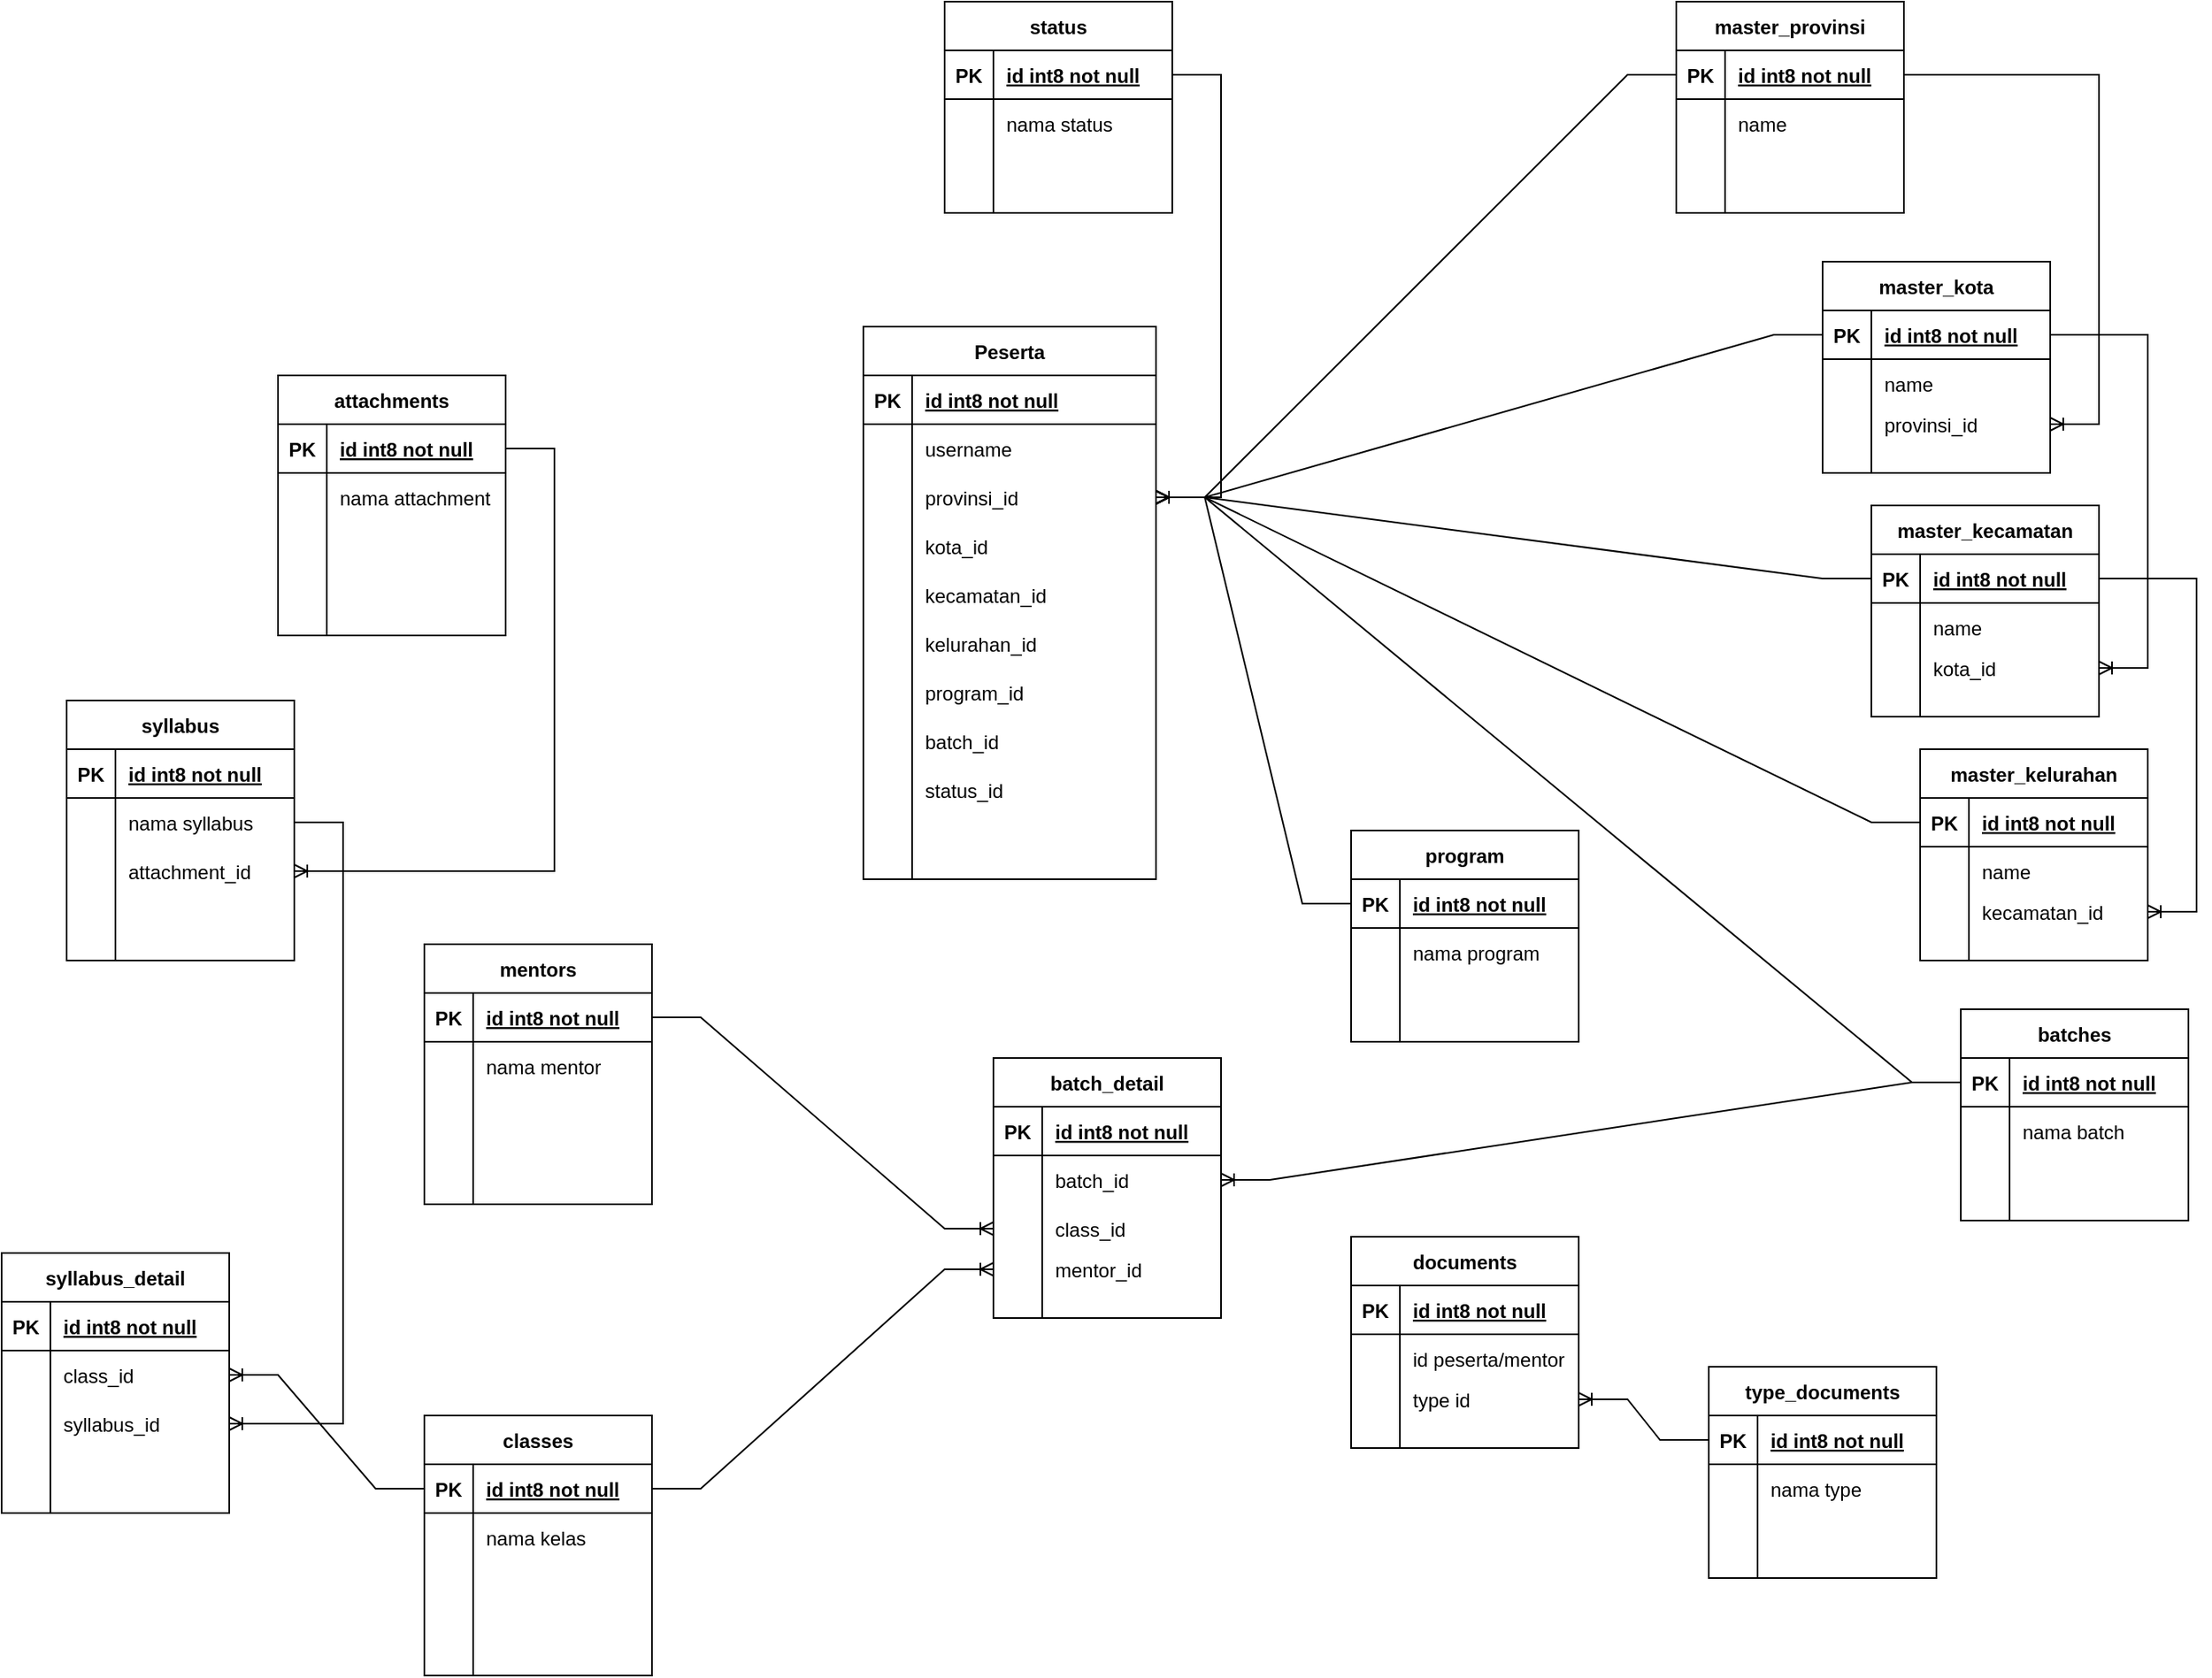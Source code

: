 <mxfile version="20.3.0" type="device"><diagram id="R2lEEEUBdFMjLlhIrx00" name="kawah edukasi"><mxGraphModel dx="2425" dy="987" grid="1" gridSize="10" guides="1" tooltips="1" connect="1" arrows="1" fold="1" page="1" pageScale="1" pageWidth="850" pageHeight="1100" math="0" shadow="0" extFonts="Permanent Marker^https://fonts.googleapis.com/css?family=Permanent+Marker"><root><mxCell id="0"/><mxCell id="1" parent="0"/><mxCell id="v-C6y-yAKEHeiggOzY8R-13" value="Peserta" style="shape=table;startSize=30;container=1;collapsible=1;childLayout=tableLayout;fixedRows=1;rowLines=0;fontStyle=1;align=center;resizeLast=1;" parent="1" vertex="1"><mxGeometry x="-250" y="240" width="180" height="340" as="geometry"/></mxCell><mxCell id="v-C6y-yAKEHeiggOzY8R-14" value="" style="shape=tableRow;horizontal=0;startSize=0;swimlaneHead=0;swimlaneBody=0;fillColor=none;collapsible=0;dropTarget=0;points=[[0,0.5],[1,0.5]];portConstraint=eastwest;top=0;left=0;right=0;bottom=1;" parent="v-C6y-yAKEHeiggOzY8R-13" vertex="1"><mxGeometry y="30" width="180" height="30" as="geometry"/></mxCell><mxCell id="v-C6y-yAKEHeiggOzY8R-15" value="PK" style="shape=partialRectangle;connectable=0;fillColor=none;top=0;left=0;bottom=0;right=0;fontStyle=1;overflow=hidden;" parent="v-C6y-yAKEHeiggOzY8R-14" vertex="1"><mxGeometry width="30" height="30" as="geometry"><mxRectangle width="30" height="30" as="alternateBounds"/></mxGeometry></mxCell><mxCell id="v-C6y-yAKEHeiggOzY8R-16" value="id int8 not null" style="shape=partialRectangle;connectable=0;fillColor=none;top=0;left=0;bottom=0;right=0;align=left;spacingLeft=6;fontStyle=5;overflow=hidden;" parent="v-C6y-yAKEHeiggOzY8R-14" vertex="1"><mxGeometry x="30" width="150" height="30" as="geometry"><mxRectangle width="150" height="30" as="alternateBounds"/></mxGeometry></mxCell><mxCell id="v-C6y-yAKEHeiggOzY8R-17" value="" style="shape=tableRow;horizontal=0;startSize=0;swimlaneHead=0;swimlaneBody=0;fillColor=none;collapsible=0;dropTarget=0;points=[[0,0.5],[1,0.5]];portConstraint=eastwest;top=0;left=0;right=0;bottom=0;" parent="v-C6y-yAKEHeiggOzY8R-13" vertex="1"><mxGeometry y="60" width="180" height="30" as="geometry"/></mxCell><mxCell id="v-C6y-yAKEHeiggOzY8R-18" value="" style="shape=partialRectangle;connectable=0;fillColor=none;top=0;left=0;bottom=0;right=0;editable=1;overflow=hidden;" parent="v-C6y-yAKEHeiggOzY8R-17" vertex="1"><mxGeometry width="30" height="30" as="geometry"><mxRectangle width="30" height="30" as="alternateBounds"/></mxGeometry></mxCell><mxCell id="v-C6y-yAKEHeiggOzY8R-19" value="username" style="shape=partialRectangle;connectable=0;fillColor=none;top=0;left=0;bottom=0;right=0;align=left;spacingLeft=6;overflow=hidden;" parent="v-C6y-yAKEHeiggOzY8R-17" vertex="1"><mxGeometry x="30" width="150" height="30" as="geometry"><mxRectangle width="150" height="30" as="alternateBounds"/></mxGeometry></mxCell><mxCell id="v-C6y-yAKEHeiggOzY8R-20" value="" style="shape=tableRow;horizontal=0;startSize=0;swimlaneHead=0;swimlaneBody=0;fillColor=none;collapsible=0;dropTarget=0;points=[[0,0.5],[1,0.5]];portConstraint=eastwest;top=0;left=0;right=0;bottom=0;" parent="v-C6y-yAKEHeiggOzY8R-13" vertex="1"><mxGeometry y="90" width="180" height="30" as="geometry"/></mxCell><mxCell id="v-C6y-yAKEHeiggOzY8R-21" value="" style="shape=partialRectangle;connectable=0;fillColor=none;top=0;left=0;bottom=0;right=0;editable=1;overflow=hidden;" parent="v-C6y-yAKEHeiggOzY8R-20" vertex="1"><mxGeometry width="30" height="30" as="geometry"><mxRectangle width="30" height="30" as="alternateBounds"/></mxGeometry></mxCell><mxCell id="v-C6y-yAKEHeiggOzY8R-22" value="provinsi_id" style="shape=partialRectangle;connectable=0;fillColor=none;top=0;left=0;bottom=0;right=0;align=left;spacingLeft=6;overflow=hidden;" parent="v-C6y-yAKEHeiggOzY8R-20" vertex="1"><mxGeometry x="30" width="150" height="30" as="geometry"><mxRectangle width="150" height="30" as="alternateBounds"/></mxGeometry></mxCell><mxCell id="v-C6y-yAKEHeiggOzY8R-23" value="" style="shape=tableRow;horizontal=0;startSize=0;swimlaneHead=0;swimlaneBody=0;fillColor=none;collapsible=0;dropTarget=0;points=[[0,0.5],[1,0.5]];portConstraint=eastwest;top=0;left=0;right=0;bottom=0;" parent="v-C6y-yAKEHeiggOzY8R-13" vertex="1"><mxGeometry y="120" width="180" height="220" as="geometry"/></mxCell><mxCell id="v-C6y-yAKEHeiggOzY8R-24" value="" style="shape=partialRectangle;connectable=0;fillColor=none;top=0;left=0;bottom=0;right=0;editable=1;overflow=hidden;" parent="v-C6y-yAKEHeiggOzY8R-23" vertex="1"><mxGeometry width="30" height="220" as="geometry"><mxRectangle width="30" height="220" as="alternateBounds"/></mxGeometry></mxCell><mxCell id="v-C6y-yAKEHeiggOzY8R-25" value="" style="shape=partialRectangle;connectable=0;fillColor=none;top=0;left=0;bottom=0;right=0;align=left;spacingLeft=6;overflow=hidden;" parent="v-C6y-yAKEHeiggOzY8R-23" vertex="1"><mxGeometry x="30" width="150" height="220" as="geometry"><mxRectangle width="150" height="220" as="alternateBounds"/></mxGeometry></mxCell><mxCell id="v-C6y-yAKEHeiggOzY8R-26" value="master_provinsi" style="shape=table;startSize=30;container=1;collapsible=1;childLayout=tableLayout;fixedRows=1;rowLines=0;fontStyle=1;align=center;resizeLast=1;" parent="1" vertex="1"><mxGeometry x="250" y="40" width="140" height="130" as="geometry"/></mxCell><mxCell id="v-C6y-yAKEHeiggOzY8R-27" value="" style="shape=tableRow;horizontal=0;startSize=0;swimlaneHead=0;swimlaneBody=0;fillColor=none;collapsible=0;dropTarget=0;points=[[0,0.5],[1,0.5]];portConstraint=eastwest;top=0;left=0;right=0;bottom=1;" parent="v-C6y-yAKEHeiggOzY8R-26" vertex="1"><mxGeometry y="30" width="140" height="30" as="geometry"/></mxCell><mxCell id="v-C6y-yAKEHeiggOzY8R-28" value="PK" style="shape=partialRectangle;connectable=0;fillColor=none;top=0;left=0;bottom=0;right=0;fontStyle=1;overflow=hidden;" parent="v-C6y-yAKEHeiggOzY8R-27" vertex="1"><mxGeometry width="30" height="30" as="geometry"><mxRectangle width="30" height="30" as="alternateBounds"/></mxGeometry></mxCell><mxCell id="v-C6y-yAKEHeiggOzY8R-29" value="id int8 not null" style="shape=partialRectangle;connectable=0;fillColor=none;top=0;left=0;bottom=0;right=0;align=left;spacingLeft=6;fontStyle=5;overflow=hidden;" parent="v-C6y-yAKEHeiggOzY8R-27" vertex="1"><mxGeometry x="30" width="110" height="30" as="geometry"><mxRectangle width="110" height="30" as="alternateBounds"/></mxGeometry></mxCell><mxCell id="v-C6y-yAKEHeiggOzY8R-30" value="" style="shape=tableRow;horizontal=0;startSize=0;swimlaneHead=0;swimlaneBody=0;fillColor=none;collapsible=0;dropTarget=0;points=[[0,0.5],[1,0.5]];portConstraint=eastwest;top=0;left=0;right=0;bottom=0;" parent="v-C6y-yAKEHeiggOzY8R-26" vertex="1"><mxGeometry y="60" width="140" height="30" as="geometry"/></mxCell><mxCell id="v-C6y-yAKEHeiggOzY8R-31" value="" style="shape=partialRectangle;connectable=0;fillColor=none;top=0;left=0;bottom=0;right=0;editable=1;overflow=hidden;" parent="v-C6y-yAKEHeiggOzY8R-30" vertex="1"><mxGeometry width="30" height="30" as="geometry"><mxRectangle width="30" height="30" as="alternateBounds"/></mxGeometry></mxCell><mxCell id="v-C6y-yAKEHeiggOzY8R-32" value="name" style="shape=partialRectangle;connectable=0;fillColor=none;top=0;left=0;bottom=0;right=0;align=left;spacingLeft=6;overflow=hidden;" parent="v-C6y-yAKEHeiggOzY8R-30" vertex="1"><mxGeometry x="30" width="110" height="30" as="geometry"><mxRectangle width="110" height="30" as="alternateBounds"/></mxGeometry></mxCell><mxCell id="v-C6y-yAKEHeiggOzY8R-33" value="" style="shape=tableRow;horizontal=0;startSize=0;swimlaneHead=0;swimlaneBody=0;fillColor=none;collapsible=0;dropTarget=0;points=[[0,0.5],[1,0.5]];portConstraint=eastwest;top=0;left=0;right=0;bottom=0;" parent="v-C6y-yAKEHeiggOzY8R-26" vertex="1"><mxGeometry y="90" width="140" height="20" as="geometry"/></mxCell><mxCell id="v-C6y-yAKEHeiggOzY8R-34" value="" style="shape=partialRectangle;connectable=0;fillColor=none;top=0;left=0;bottom=0;right=0;editable=1;overflow=hidden;" parent="v-C6y-yAKEHeiggOzY8R-33" vertex="1"><mxGeometry width="30" height="20" as="geometry"><mxRectangle width="30" height="20" as="alternateBounds"/></mxGeometry></mxCell><mxCell id="v-C6y-yAKEHeiggOzY8R-35" value="" style="shape=partialRectangle;connectable=0;fillColor=none;top=0;left=0;bottom=0;right=0;align=left;spacingLeft=6;overflow=hidden;" parent="v-C6y-yAKEHeiggOzY8R-33" vertex="1"><mxGeometry x="30" width="110" height="20" as="geometry"><mxRectangle width="110" height="20" as="alternateBounds"/></mxGeometry></mxCell><mxCell id="v-C6y-yAKEHeiggOzY8R-36" value="" style="shape=tableRow;horizontal=0;startSize=0;swimlaneHead=0;swimlaneBody=0;fillColor=none;collapsible=0;dropTarget=0;points=[[0,0.5],[1,0.5]];portConstraint=eastwest;top=0;left=0;right=0;bottom=0;" parent="v-C6y-yAKEHeiggOzY8R-26" vertex="1"><mxGeometry y="110" width="140" height="20" as="geometry"/></mxCell><mxCell id="v-C6y-yAKEHeiggOzY8R-37" value="" style="shape=partialRectangle;connectable=0;fillColor=none;top=0;left=0;bottom=0;right=0;editable=1;overflow=hidden;" parent="v-C6y-yAKEHeiggOzY8R-36" vertex="1"><mxGeometry width="30" height="20" as="geometry"><mxRectangle width="30" height="20" as="alternateBounds"/></mxGeometry></mxCell><mxCell id="v-C6y-yAKEHeiggOzY8R-38" value="" style="shape=partialRectangle;connectable=0;fillColor=none;top=0;left=0;bottom=0;right=0;align=left;spacingLeft=6;overflow=hidden;" parent="v-C6y-yAKEHeiggOzY8R-36" vertex="1"><mxGeometry x="30" width="110" height="20" as="geometry"><mxRectangle width="110" height="20" as="alternateBounds"/></mxGeometry></mxCell><mxCell id="v-C6y-yAKEHeiggOzY8R-39" value="master_kota" style="shape=table;startSize=30;container=1;collapsible=1;childLayout=tableLayout;fixedRows=1;rowLines=0;fontStyle=1;align=center;resizeLast=1;" parent="1" vertex="1"><mxGeometry x="340" y="200" width="140" height="130" as="geometry"/></mxCell><mxCell id="v-C6y-yAKEHeiggOzY8R-40" value="" style="shape=tableRow;horizontal=0;startSize=0;swimlaneHead=0;swimlaneBody=0;fillColor=none;collapsible=0;dropTarget=0;points=[[0,0.5],[1,0.5]];portConstraint=eastwest;top=0;left=0;right=0;bottom=1;" parent="v-C6y-yAKEHeiggOzY8R-39" vertex="1"><mxGeometry y="30" width="140" height="30" as="geometry"/></mxCell><mxCell id="v-C6y-yAKEHeiggOzY8R-41" value="PK" style="shape=partialRectangle;connectable=0;fillColor=none;top=0;left=0;bottom=0;right=0;fontStyle=1;overflow=hidden;" parent="v-C6y-yAKEHeiggOzY8R-40" vertex="1"><mxGeometry width="30" height="30" as="geometry"><mxRectangle width="30" height="30" as="alternateBounds"/></mxGeometry></mxCell><mxCell id="v-C6y-yAKEHeiggOzY8R-42" value="id int8 not null" style="shape=partialRectangle;connectable=0;fillColor=none;top=0;left=0;bottom=0;right=0;align=left;spacingLeft=6;fontStyle=5;overflow=hidden;" parent="v-C6y-yAKEHeiggOzY8R-40" vertex="1"><mxGeometry x="30" width="110" height="30" as="geometry"><mxRectangle width="110" height="30" as="alternateBounds"/></mxGeometry></mxCell><mxCell id="v-C6y-yAKEHeiggOzY8R-43" value="" style="shape=tableRow;horizontal=0;startSize=0;swimlaneHead=0;swimlaneBody=0;fillColor=none;collapsible=0;dropTarget=0;points=[[0,0.5],[1,0.5]];portConstraint=eastwest;top=0;left=0;right=0;bottom=0;" parent="v-C6y-yAKEHeiggOzY8R-39" vertex="1"><mxGeometry y="60" width="140" height="30" as="geometry"/></mxCell><mxCell id="v-C6y-yAKEHeiggOzY8R-44" value="" style="shape=partialRectangle;connectable=0;fillColor=none;top=0;left=0;bottom=0;right=0;editable=1;overflow=hidden;" parent="v-C6y-yAKEHeiggOzY8R-43" vertex="1"><mxGeometry width="30" height="30" as="geometry"><mxRectangle width="30" height="30" as="alternateBounds"/></mxGeometry></mxCell><mxCell id="v-C6y-yAKEHeiggOzY8R-45" value="name" style="shape=partialRectangle;connectable=0;fillColor=none;top=0;left=0;bottom=0;right=0;align=left;spacingLeft=6;overflow=hidden;" parent="v-C6y-yAKEHeiggOzY8R-43" vertex="1"><mxGeometry x="30" width="110" height="30" as="geometry"><mxRectangle width="110" height="30" as="alternateBounds"/></mxGeometry></mxCell><mxCell id="v-C6y-yAKEHeiggOzY8R-46" value="" style="shape=tableRow;horizontal=0;startSize=0;swimlaneHead=0;swimlaneBody=0;fillColor=none;collapsible=0;dropTarget=0;points=[[0,0.5],[1,0.5]];portConstraint=eastwest;top=0;left=0;right=0;bottom=0;" parent="v-C6y-yAKEHeiggOzY8R-39" vertex="1"><mxGeometry y="90" width="140" height="20" as="geometry"/></mxCell><mxCell id="v-C6y-yAKEHeiggOzY8R-47" value="" style="shape=partialRectangle;connectable=0;fillColor=none;top=0;left=0;bottom=0;right=0;editable=1;overflow=hidden;" parent="v-C6y-yAKEHeiggOzY8R-46" vertex="1"><mxGeometry width="30" height="20" as="geometry"><mxRectangle width="30" height="20" as="alternateBounds"/></mxGeometry></mxCell><mxCell id="v-C6y-yAKEHeiggOzY8R-48" value="provinsi_id" style="shape=partialRectangle;connectable=0;fillColor=none;top=0;left=0;bottom=0;right=0;align=left;spacingLeft=6;overflow=hidden;" parent="v-C6y-yAKEHeiggOzY8R-46" vertex="1"><mxGeometry x="30" width="110" height="20" as="geometry"><mxRectangle width="110" height="20" as="alternateBounds"/></mxGeometry></mxCell><mxCell id="v-C6y-yAKEHeiggOzY8R-49" value="" style="shape=tableRow;horizontal=0;startSize=0;swimlaneHead=0;swimlaneBody=0;fillColor=none;collapsible=0;dropTarget=0;points=[[0,0.5],[1,0.5]];portConstraint=eastwest;top=0;left=0;right=0;bottom=0;" parent="v-C6y-yAKEHeiggOzY8R-39" vertex="1"><mxGeometry y="110" width="140" height="20" as="geometry"/></mxCell><mxCell id="v-C6y-yAKEHeiggOzY8R-50" value="" style="shape=partialRectangle;connectable=0;fillColor=none;top=0;left=0;bottom=0;right=0;editable=1;overflow=hidden;" parent="v-C6y-yAKEHeiggOzY8R-49" vertex="1"><mxGeometry width="30" height="20" as="geometry"><mxRectangle width="30" height="20" as="alternateBounds"/></mxGeometry></mxCell><mxCell id="v-C6y-yAKEHeiggOzY8R-51" value="" style="shape=partialRectangle;connectable=0;fillColor=none;top=0;left=0;bottom=0;right=0;align=left;spacingLeft=6;overflow=hidden;" parent="v-C6y-yAKEHeiggOzY8R-49" vertex="1"><mxGeometry x="30" width="110" height="20" as="geometry"><mxRectangle width="110" height="20" as="alternateBounds"/></mxGeometry></mxCell><mxCell id="v-C6y-yAKEHeiggOzY8R-54" value="master_kecamatan" style="shape=table;startSize=30;container=1;collapsible=1;childLayout=tableLayout;fixedRows=1;rowLines=0;fontStyle=1;align=center;resizeLast=1;" parent="1" vertex="1"><mxGeometry x="370" y="350" width="140" height="130" as="geometry"/></mxCell><mxCell id="v-C6y-yAKEHeiggOzY8R-55" value="" style="shape=tableRow;horizontal=0;startSize=0;swimlaneHead=0;swimlaneBody=0;fillColor=none;collapsible=0;dropTarget=0;points=[[0,0.5],[1,0.5]];portConstraint=eastwest;top=0;left=0;right=0;bottom=1;" parent="v-C6y-yAKEHeiggOzY8R-54" vertex="1"><mxGeometry y="30" width="140" height="30" as="geometry"/></mxCell><mxCell id="v-C6y-yAKEHeiggOzY8R-56" value="PK" style="shape=partialRectangle;connectable=0;fillColor=none;top=0;left=0;bottom=0;right=0;fontStyle=1;overflow=hidden;" parent="v-C6y-yAKEHeiggOzY8R-55" vertex="1"><mxGeometry width="30" height="30" as="geometry"><mxRectangle width="30" height="30" as="alternateBounds"/></mxGeometry></mxCell><mxCell id="v-C6y-yAKEHeiggOzY8R-57" value="id int8 not null" style="shape=partialRectangle;connectable=0;fillColor=none;top=0;left=0;bottom=0;right=0;align=left;spacingLeft=6;fontStyle=5;overflow=hidden;" parent="v-C6y-yAKEHeiggOzY8R-55" vertex="1"><mxGeometry x="30" width="110" height="30" as="geometry"><mxRectangle width="110" height="30" as="alternateBounds"/></mxGeometry></mxCell><mxCell id="v-C6y-yAKEHeiggOzY8R-58" value="" style="shape=tableRow;horizontal=0;startSize=0;swimlaneHead=0;swimlaneBody=0;fillColor=none;collapsible=0;dropTarget=0;points=[[0,0.5],[1,0.5]];portConstraint=eastwest;top=0;left=0;right=0;bottom=0;" parent="v-C6y-yAKEHeiggOzY8R-54" vertex="1"><mxGeometry y="60" width="140" height="30" as="geometry"/></mxCell><mxCell id="v-C6y-yAKEHeiggOzY8R-59" value="" style="shape=partialRectangle;connectable=0;fillColor=none;top=0;left=0;bottom=0;right=0;editable=1;overflow=hidden;" parent="v-C6y-yAKEHeiggOzY8R-58" vertex="1"><mxGeometry width="30" height="30" as="geometry"><mxRectangle width="30" height="30" as="alternateBounds"/></mxGeometry></mxCell><mxCell id="v-C6y-yAKEHeiggOzY8R-60" value="name" style="shape=partialRectangle;connectable=0;fillColor=none;top=0;left=0;bottom=0;right=0;align=left;spacingLeft=6;overflow=hidden;" parent="v-C6y-yAKEHeiggOzY8R-58" vertex="1"><mxGeometry x="30" width="110" height="30" as="geometry"><mxRectangle width="110" height="30" as="alternateBounds"/></mxGeometry></mxCell><mxCell id="v-C6y-yAKEHeiggOzY8R-61" value="" style="shape=tableRow;horizontal=0;startSize=0;swimlaneHead=0;swimlaneBody=0;fillColor=none;collapsible=0;dropTarget=0;points=[[0,0.5],[1,0.5]];portConstraint=eastwest;top=0;left=0;right=0;bottom=0;" parent="v-C6y-yAKEHeiggOzY8R-54" vertex="1"><mxGeometry y="90" width="140" height="20" as="geometry"/></mxCell><mxCell id="v-C6y-yAKEHeiggOzY8R-62" value="" style="shape=partialRectangle;connectable=0;fillColor=none;top=0;left=0;bottom=0;right=0;editable=1;overflow=hidden;" parent="v-C6y-yAKEHeiggOzY8R-61" vertex="1"><mxGeometry width="30" height="20" as="geometry"><mxRectangle width="30" height="20" as="alternateBounds"/></mxGeometry></mxCell><mxCell id="v-C6y-yAKEHeiggOzY8R-63" value="kota_id" style="shape=partialRectangle;connectable=0;fillColor=none;top=0;left=0;bottom=0;right=0;align=left;spacingLeft=6;overflow=hidden;" parent="v-C6y-yAKEHeiggOzY8R-61" vertex="1"><mxGeometry x="30" width="110" height="20" as="geometry"><mxRectangle width="110" height="20" as="alternateBounds"/></mxGeometry></mxCell><mxCell id="v-C6y-yAKEHeiggOzY8R-64" value="" style="shape=tableRow;horizontal=0;startSize=0;swimlaneHead=0;swimlaneBody=0;fillColor=none;collapsible=0;dropTarget=0;points=[[0,0.5],[1,0.5]];portConstraint=eastwest;top=0;left=0;right=0;bottom=0;" parent="v-C6y-yAKEHeiggOzY8R-54" vertex="1"><mxGeometry y="110" width="140" height="20" as="geometry"/></mxCell><mxCell id="v-C6y-yAKEHeiggOzY8R-65" value="" style="shape=partialRectangle;connectable=0;fillColor=none;top=0;left=0;bottom=0;right=0;editable=1;overflow=hidden;" parent="v-C6y-yAKEHeiggOzY8R-64" vertex="1"><mxGeometry width="30" height="20" as="geometry"><mxRectangle width="30" height="20" as="alternateBounds"/></mxGeometry></mxCell><mxCell id="v-C6y-yAKEHeiggOzY8R-66" value="" style="shape=partialRectangle;connectable=0;fillColor=none;top=0;left=0;bottom=0;right=0;align=left;spacingLeft=6;overflow=hidden;" parent="v-C6y-yAKEHeiggOzY8R-64" vertex="1"><mxGeometry x="30" width="110" height="20" as="geometry"><mxRectangle width="110" height="20" as="alternateBounds"/></mxGeometry></mxCell><mxCell id="v-C6y-yAKEHeiggOzY8R-71" value="kelurahan_id" style="shape=partialRectangle;connectable=0;fillColor=none;top=0;left=0;bottom=0;right=0;align=left;spacingLeft=6;overflow=hidden;" parent="1" vertex="1"><mxGeometry x="-220" y="420" width="150" height="30" as="geometry"><mxRectangle width="150" height="30" as="alternateBounds"/></mxGeometry></mxCell><mxCell id="v-C6y-yAKEHeiggOzY8R-72" value="program_id" style="shape=partialRectangle;connectable=0;fillColor=none;top=0;left=0;bottom=0;right=0;align=left;spacingLeft=6;overflow=hidden;" parent="1" vertex="1"><mxGeometry x="-220" y="450" width="150" height="30" as="geometry"><mxRectangle width="150" height="30" as="alternateBounds"/></mxGeometry></mxCell><mxCell id="v-C6y-yAKEHeiggOzY8R-73" value="batch_id" style="shape=partialRectangle;connectable=0;fillColor=none;top=0;left=0;bottom=0;right=0;align=left;spacingLeft=6;overflow=hidden;" parent="1" vertex="1"><mxGeometry x="-220" y="480" width="150" height="30" as="geometry"><mxRectangle width="150" height="30" as="alternateBounds"/></mxGeometry></mxCell><mxCell id="v-C6y-yAKEHeiggOzY8R-76" value="master_kelurahan" style="shape=table;startSize=30;container=1;collapsible=1;childLayout=tableLayout;fixedRows=1;rowLines=0;fontStyle=1;align=center;resizeLast=1;" parent="1" vertex="1"><mxGeometry x="400" y="500" width="140" height="130" as="geometry"/></mxCell><mxCell id="v-C6y-yAKEHeiggOzY8R-77" value="" style="shape=tableRow;horizontal=0;startSize=0;swimlaneHead=0;swimlaneBody=0;fillColor=none;collapsible=0;dropTarget=0;points=[[0,0.5],[1,0.5]];portConstraint=eastwest;top=0;left=0;right=0;bottom=1;" parent="v-C6y-yAKEHeiggOzY8R-76" vertex="1"><mxGeometry y="30" width="140" height="30" as="geometry"/></mxCell><mxCell id="v-C6y-yAKEHeiggOzY8R-78" value="PK" style="shape=partialRectangle;connectable=0;fillColor=none;top=0;left=0;bottom=0;right=0;fontStyle=1;overflow=hidden;" parent="v-C6y-yAKEHeiggOzY8R-77" vertex="1"><mxGeometry width="30" height="30" as="geometry"><mxRectangle width="30" height="30" as="alternateBounds"/></mxGeometry></mxCell><mxCell id="v-C6y-yAKEHeiggOzY8R-79" value="id int8 not null" style="shape=partialRectangle;connectable=0;fillColor=none;top=0;left=0;bottom=0;right=0;align=left;spacingLeft=6;fontStyle=5;overflow=hidden;" parent="v-C6y-yAKEHeiggOzY8R-77" vertex="1"><mxGeometry x="30" width="110" height="30" as="geometry"><mxRectangle width="110" height="30" as="alternateBounds"/></mxGeometry></mxCell><mxCell id="v-C6y-yAKEHeiggOzY8R-80" value="" style="shape=tableRow;horizontal=0;startSize=0;swimlaneHead=0;swimlaneBody=0;fillColor=none;collapsible=0;dropTarget=0;points=[[0,0.5],[1,0.5]];portConstraint=eastwest;top=0;left=0;right=0;bottom=0;" parent="v-C6y-yAKEHeiggOzY8R-76" vertex="1"><mxGeometry y="60" width="140" height="30" as="geometry"/></mxCell><mxCell id="v-C6y-yAKEHeiggOzY8R-81" value="" style="shape=partialRectangle;connectable=0;fillColor=none;top=0;left=0;bottom=0;right=0;editable=1;overflow=hidden;" parent="v-C6y-yAKEHeiggOzY8R-80" vertex="1"><mxGeometry width="30" height="30" as="geometry"><mxRectangle width="30" height="30" as="alternateBounds"/></mxGeometry></mxCell><mxCell id="v-C6y-yAKEHeiggOzY8R-82" value="name" style="shape=partialRectangle;connectable=0;fillColor=none;top=0;left=0;bottom=0;right=0;align=left;spacingLeft=6;overflow=hidden;" parent="v-C6y-yAKEHeiggOzY8R-80" vertex="1"><mxGeometry x="30" width="110" height="30" as="geometry"><mxRectangle width="110" height="30" as="alternateBounds"/></mxGeometry></mxCell><mxCell id="v-C6y-yAKEHeiggOzY8R-83" value="" style="shape=tableRow;horizontal=0;startSize=0;swimlaneHead=0;swimlaneBody=0;fillColor=none;collapsible=0;dropTarget=0;points=[[0,0.5],[1,0.5]];portConstraint=eastwest;top=0;left=0;right=0;bottom=0;" parent="v-C6y-yAKEHeiggOzY8R-76" vertex="1"><mxGeometry y="90" width="140" height="20" as="geometry"/></mxCell><mxCell id="v-C6y-yAKEHeiggOzY8R-84" value="" style="shape=partialRectangle;connectable=0;fillColor=none;top=0;left=0;bottom=0;right=0;editable=1;overflow=hidden;" parent="v-C6y-yAKEHeiggOzY8R-83" vertex="1"><mxGeometry width="30" height="20" as="geometry"><mxRectangle width="30" height="20" as="alternateBounds"/></mxGeometry></mxCell><mxCell id="v-C6y-yAKEHeiggOzY8R-85" value="kecamatan_id" style="shape=partialRectangle;connectable=0;fillColor=none;top=0;left=0;bottom=0;right=0;align=left;spacingLeft=6;overflow=hidden;" parent="v-C6y-yAKEHeiggOzY8R-83" vertex="1"><mxGeometry x="30" width="110" height="20" as="geometry"><mxRectangle width="110" height="20" as="alternateBounds"/></mxGeometry></mxCell><mxCell id="v-C6y-yAKEHeiggOzY8R-86" value="" style="shape=tableRow;horizontal=0;startSize=0;swimlaneHead=0;swimlaneBody=0;fillColor=none;collapsible=0;dropTarget=0;points=[[0,0.5],[1,0.5]];portConstraint=eastwest;top=0;left=0;right=0;bottom=0;" parent="v-C6y-yAKEHeiggOzY8R-76" vertex="1"><mxGeometry y="110" width="140" height="20" as="geometry"/></mxCell><mxCell id="v-C6y-yAKEHeiggOzY8R-87" value="" style="shape=partialRectangle;connectable=0;fillColor=none;top=0;left=0;bottom=0;right=0;editable=1;overflow=hidden;" parent="v-C6y-yAKEHeiggOzY8R-86" vertex="1"><mxGeometry width="30" height="20" as="geometry"><mxRectangle width="30" height="20" as="alternateBounds"/></mxGeometry></mxCell><mxCell id="v-C6y-yAKEHeiggOzY8R-88" value="" style="shape=partialRectangle;connectable=0;fillColor=none;top=0;left=0;bottom=0;right=0;align=left;spacingLeft=6;overflow=hidden;" parent="v-C6y-yAKEHeiggOzY8R-86" vertex="1"><mxGeometry x="30" width="110" height="20" as="geometry"><mxRectangle width="110" height="20" as="alternateBounds"/></mxGeometry></mxCell><mxCell id="v-C6y-yAKEHeiggOzY8R-91" value="" style="edgeStyle=entityRelationEdgeStyle;fontSize=12;html=1;endArrow=ERoneToMany;rounded=0;" parent="1" source="v-C6y-yAKEHeiggOzY8R-27" target="v-C6y-yAKEHeiggOzY8R-20" edge="1"><mxGeometry width="100" height="100" relative="1" as="geometry"><mxPoint x="340" y="470" as="sourcePoint"/><mxPoint x="440" y="370" as="targetPoint"/></mxGeometry></mxCell><mxCell id="v-C6y-yAKEHeiggOzY8R-92" value="" style="edgeStyle=entityRelationEdgeStyle;fontSize=12;html=1;endArrow=ERoneToMany;rounded=0;exitX=0;exitY=0.5;exitDx=0;exitDy=0;" parent="1" source="v-C6y-yAKEHeiggOzY8R-40" target="v-C6y-yAKEHeiggOzY8R-20" edge="1"><mxGeometry width="100" height="100" relative="1" as="geometry"><mxPoint x="260" y="95" as="sourcePoint"/><mxPoint x="560" y="140" as="targetPoint"/></mxGeometry></mxCell><mxCell id="v-C6y-yAKEHeiggOzY8R-94" value="" style="edgeStyle=entityRelationEdgeStyle;fontSize=12;html=1;endArrow=ERoneToMany;rounded=0;entryX=1;entryY=0.5;entryDx=0;entryDy=0;" parent="1" source="v-C6y-yAKEHeiggOzY8R-55" target="v-C6y-yAKEHeiggOzY8R-20" edge="1"><mxGeometry width="100" height="100" relative="1" as="geometry"><mxPoint x="340" y="420" as="sourcePoint"/><mxPoint x="440" y="320" as="targetPoint"/></mxGeometry></mxCell><mxCell id="v-C6y-yAKEHeiggOzY8R-95" value="" style="edgeStyle=entityRelationEdgeStyle;fontSize=12;html=1;endArrow=ERoneToMany;rounded=0;" parent="1" source="v-C6y-yAKEHeiggOzY8R-77" target="v-C6y-yAKEHeiggOzY8R-20" edge="1"><mxGeometry width="100" height="100" relative="1" as="geometry"><mxPoint x="380" y="405" as="sourcePoint"/><mxPoint x="200" y="255" as="targetPoint"/></mxGeometry></mxCell><mxCell id="v-C6y-yAKEHeiggOzY8R-96" value="program" style="shape=table;startSize=30;container=1;collapsible=1;childLayout=tableLayout;fixedRows=1;rowLines=0;fontStyle=1;align=center;resizeLast=1;" parent="1" vertex="1"><mxGeometry x="50" y="550" width="140" height="130" as="geometry"/></mxCell><mxCell id="v-C6y-yAKEHeiggOzY8R-97" value="" style="shape=tableRow;horizontal=0;startSize=0;swimlaneHead=0;swimlaneBody=0;fillColor=none;collapsible=0;dropTarget=0;points=[[0,0.5],[1,0.5]];portConstraint=eastwest;top=0;left=0;right=0;bottom=1;" parent="v-C6y-yAKEHeiggOzY8R-96" vertex="1"><mxGeometry y="30" width="140" height="30" as="geometry"/></mxCell><mxCell id="v-C6y-yAKEHeiggOzY8R-98" value="PK" style="shape=partialRectangle;connectable=0;fillColor=none;top=0;left=0;bottom=0;right=0;fontStyle=1;overflow=hidden;" parent="v-C6y-yAKEHeiggOzY8R-97" vertex="1"><mxGeometry width="30" height="30" as="geometry"><mxRectangle width="30" height="30" as="alternateBounds"/></mxGeometry></mxCell><mxCell id="v-C6y-yAKEHeiggOzY8R-99" value="id int8 not null" style="shape=partialRectangle;connectable=0;fillColor=none;top=0;left=0;bottom=0;right=0;align=left;spacingLeft=6;fontStyle=5;overflow=hidden;" parent="v-C6y-yAKEHeiggOzY8R-97" vertex="1"><mxGeometry x="30" width="110" height="30" as="geometry"><mxRectangle width="110" height="30" as="alternateBounds"/></mxGeometry></mxCell><mxCell id="v-C6y-yAKEHeiggOzY8R-100" value="" style="shape=tableRow;horizontal=0;startSize=0;swimlaneHead=0;swimlaneBody=0;fillColor=none;collapsible=0;dropTarget=0;points=[[0,0.5],[1,0.5]];portConstraint=eastwest;top=0;left=0;right=0;bottom=0;" parent="v-C6y-yAKEHeiggOzY8R-96" vertex="1"><mxGeometry y="60" width="140" height="30" as="geometry"/></mxCell><mxCell id="v-C6y-yAKEHeiggOzY8R-101" value="" style="shape=partialRectangle;connectable=0;fillColor=none;top=0;left=0;bottom=0;right=0;editable=1;overflow=hidden;" parent="v-C6y-yAKEHeiggOzY8R-100" vertex="1"><mxGeometry width="30" height="30" as="geometry"><mxRectangle width="30" height="30" as="alternateBounds"/></mxGeometry></mxCell><mxCell id="v-C6y-yAKEHeiggOzY8R-102" value="nama program" style="shape=partialRectangle;connectable=0;fillColor=none;top=0;left=0;bottom=0;right=0;align=left;spacingLeft=6;overflow=hidden;" parent="v-C6y-yAKEHeiggOzY8R-100" vertex="1"><mxGeometry x="30" width="110" height="30" as="geometry"><mxRectangle width="110" height="30" as="alternateBounds"/></mxGeometry></mxCell><mxCell id="v-C6y-yAKEHeiggOzY8R-103" value="" style="shape=tableRow;horizontal=0;startSize=0;swimlaneHead=0;swimlaneBody=0;fillColor=none;collapsible=0;dropTarget=0;points=[[0,0.5],[1,0.5]];portConstraint=eastwest;top=0;left=0;right=0;bottom=0;" parent="v-C6y-yAKEHeiggOzY8R-96" vertex="1"><mxGeometry y="90" width="140" height="20" as="geometry"/></mxCell><mxCell id="v-C6y-yAKEHeiggOzY8R-104" value="" style="shape=partialRectangle;connectable=0;fillColor=none;top=0;left=0;bottom=0;right=0;editable=1;overflow=hidden;" parent="v-C6y-yAKEHeiggOzY8R-103" vertex="1"><mxGeometry width="30" height="20" as="geometry"><mxRectangle width="30" height="20" as="alternateBounds"/></mxGeometry></mxCell><mxCell id="v-C6y-yAKEHeiggOzY8R-105" value="" style="shape=partialRectangle;connectable=0;fillColor=none;top=0;left=0;bottom=0;right=0;align=left;spacingLeft=6;overflow=hidden;" parent="v-C6y-yAKEHeiggOzY8R-103" vertex="1"><mxGeometry x="30" width="110" height="20" as="geometry"><mxRectangle width="110" height="20" as="alternateBounds"/></mxGeometry></mxCell><mxCell id="v-C6y-yAKEHeiggOzY8R-106" value="" style="shape=tableRow;horizontal=0;startSize=0;swimlaneHead=0;swimlaneBody=0;fillColor=none;collapsible=0;dropTarget=0;points=[[0,0.5],[1,0.5]];portConstraint=eastwest;top=0;left=0;right=0;bottom=0;" parent="v-C6y-yAKEHeiggOzY8R-96" vertex="1"><mxGeometry y="110" width="140" height="20" as="geometry"/></mxCell><mxCell id="v-C6y-yAKEHeiggOzY8R-107" value="" style="shape=partialRectangle;connectable=0;fillColor=none;top=0;left=0;bottom=0;right=0;editable=1;overflow=hidden;" parent="v-C6y-yAKEHeiggOzY8R-106" vertex="1"><mxGeometry width="30" height="20" as="geometry"><mxRectangle width="30" height="20" as="alternateBounds"/></mxGeometry></mxCell><mxCell id="v-C6y-yAKEHeiggOzY8R-108" value="" style="shape=partialRectangle;connectable=0;fillColor=none;top=0;left=0;bottom=0;right=0;align=left;spacingLeft=6;overflow=hidden;" parent="v-C6y-yAKEHeiggOzY8R-106" vertex="1"><mxGeometry x="30" width="110" height="20" as="geometry"><mxRectangle width="110" height="20" as="alternateBounds"/></mxGeometry></mxCell><mxCell id="v-C6y-yAKEHeiggOzY8R-109" value="" style="edgeStyle=entityRelationEdgeStyle;fontSize=12;html=1;endArrow=ERoneToMany;rounded=0;entryX=1;entryY=0.5;entryDx=0;entryDy=0;" parent="1" source="v-C6y-yAKEHeiggOzY8R-97" target="v-C6y-yAKEHeiggOzY8R-20" edge="1"><mxGeometry width="100" height="100" relative="1" as="geometry"><mxPoint x="380" y="555" as="sourcePoint"/><mxPoint x="200" y="255" as="targetPoint"/></mxGeometry></mxCell><mxCell id="v-C6y-yAKEHeiggOzY8R-110" value="batches" style="shape=table;startSize=30;container=1;collapsible=1;childLayout=tableLayout;fixedRows=1;rowLines=0;fontStyle=1;align=center;resizeLast=1;" parent="1" vertex="1"><mxGeometry x="425" y="660" width="140" height="130" as="geometry"/></mxCell><mxCell id="v-C6y-yAKEHeiggOzY8R-111" value="" style="shape=tableRow;horizontal=0;startSize=0;swimlaneHead=0;swimlaneBody=0;fillColor=none;collapsible=0;dropTarget=0;points=[[0,0.5],[1,0.5]];portConstraint=eastwest;top=0;left=0;right=0;bottom=1;" parent="v-C6y-yAKEHeiggOzY8R-110" vertex="1"><mxGeometry y="30" width="140" height="30" as="geometry"/></mxCell><mxCell id="v-C6y-yAKEHeiggOzY8R-112" value="PK" style="shape=partialRectangle;connectable=0;fillColor=none;top=0;left=0;bottom=0;right=0;fontStyle=1;overflow=hidden;" parent="v-C6y-yAKEHeiggOzY8R-111" vertex="1"><mxGeometry width="30" height="30" as="geometry"><mxRectangle width="30" height="30" as="alternateBounds"/></mxGeometry></mxCell><mxCell id="v-C6y-yAKEHeiggOzY8R-113" value="id int8 not null" style="shape=partialRectangle;connectable=0;fillColor=none;top=0;left=0;bottom=0;right=0;align=left;spacingLeft=6;fontStyle=5;overflow=hidden;" parent="v-C6y-yAKEHeiggOzY8R-111" vertex="1"><mxGeometry x="30" width="110" height="30" as="geometry"><mxRectangle width="110" height="30" as="alternateBounds"/></mxGeometry></mxCell><mxCell id="v-C6y-yAKEHeiggOzY8R-114" value="" style="shape=tableRow;horizontal=0;startSize=0;swimlaneHead=0;swimlaneBody=0;fillColor=none;collapsible=0;dropTarget=0;points=[[0,0.5],[1,0.5]];portConstraint=eastwest;top=0;left=0;right=0;bottom=0;" parent="v-C6y-yAKEHeiggOzY8R-110" vertex="1"><mxGeometry y="60" width="140" height="30" as="geometry"/></mxCell><mxCell id="v-C6y-yAKEHeiggOzY8R-115" value="" style="shape=partialRectangle;connectable=0;fillColor=none;top=0;left=0;bottom=0;right=0;editable=1;overflow=hidden;" parent="v-C6y-yAKEHeiggOzY8R-114" vertex="1"><mxGeometry width="30" height="30" as="geometry"><mxRectangle width="30" height="30" as="alternateBounds"/></mxGeometry></mxCell><mxCell id="v-C6y-yAKEHeiggOzY8R-116" value="nama batch" style="shape=partialRectangle;connectable=0;fillColor=none;top=0;left=0;bottom=0;right=0;align=left;spacingLeft=6;overflow=hidden;" parent="v-C6y-yAKEHeiggOzY8R-114" vertex="1"><mxGeometry x="30" width="110" height="30" as="geometry"><mxRectangle width="110" height="30" as="alternateBounds"/></mxGeometry></mxCell><mxCell id="v-C6y-yAKEHeiggOzY8R-117" value="" style="shape=tableRow;horizontal=0;startSize=0;swimlaneHead=0;swimlaneBody=0;fillColor=none;collapsible=0;dropTarget=0;points=[[0,0.5],[1,0.5]];portConstraint=eastwest;top=0;left=0;right=0;bottom=0;" parent="v-C6y-yAKEHeiggOzY8R-110" vertex="1"><mxGeometry y="90" width="140" height="20" as="geometry"/></mxCell><mxCell id="v-C6y-yAKEHeiggOzY8R-118" value="" style="shape=partialRectangle;connectable=0;fillColor=none;top=0;left=0;bottom=0;right=0;editable=1;overflow=hidden;" parent="v-C6y-yAKEHeiggOzY8R-117" vertex="1"><mxGeometry width="30" height="20" as="geometry"><mxRectangle width="30" height="20" as="alternateBounds"/></mxGeometry></mxCell><mxCell id="v-C6y-yAKEHeiggOzY8R-119" value="" style="shape=partialRectangle;connectable=0;fillColor=none;top=0;left=0;bottom=0;right=0;align=left;spacingLeft=6;overflow=hidden;" parent="v-C6y-yAKEHeiggOzY8R-117" vertex="1"><mxGeometry x="30" width="110" height="20" as="geometry"><mxRectangle width="110" height="20" as="alternateBounds"/></mxGeometry></mxCell><mxCell id="v-C6y-yAKEHeiggOzY8R-120" value="" style="shape=tableRow;horizontal=0;startSize=0;swimlaneHead=0;swimlaneBody=0;fillColor=none;collapsible=0;dropTarget=0;points=[[0,0.5],[1,0.5]];portConstraint=eastwest;top=0;left=0;right=0;bottom=0;" parent="v-C6y-yAKEHeiggOzY8R-110" vertex="1"><mxGeometry y="110" width="140" height="20" as="geometry"/></mxCell><mxCell id="v-C6y-yAKEHeiggOzY8R-121" value="" style="shape=partialRectangle;connectable=0;fillColor=none;top=0;left=0;bottom=0;right=0;editable=1;overflow=hidden;" parent="v-C6y-yAKEHeiggOzY8R-120" vertex="1"><mxGeometry width="30" height="20" as="geometry"><mxRectangle width="30" height="20" as="alternateBounds"/></mxGeometry></mxCell><mxCell id="v-C6y-yAKEHeiggOzY8R-122" value="" style="shape=partialRectangle;connectable=0;fillColor=none;top=0;left=0;bottom=0;right=0;align=left;spacingLeft=6;overflow=hidden;" parent="v-C6y-yAKEHeiggOzY8R-120" vertex="1"><mxGeometry x="30" width="110" height="20" as="geometry"><mxRectangle width="110" height="20" as="alternateBounds"/></mxGeometry></mxCell><mxCell id="v-C6y-yAKEHeiggOzY8R-123" value="" style="edgeStyle=entityRelationEdgeStyle;fontSize=12;html=1;endArrow=ERoneToMany;rounded=0;entryX=1;entryY=0.5;entryDx=0;entryDy=0;" parent="1" source="v-C6y-yAKEHeiggOzY8R-111" target="v-C6y-yAKEHeiggOzY8R-20" edge="1"><mxGeometry width="100" height="100" relative="1" as="geometry"><mxPoint x="540" y="145" as="sourcePoint"/><mxPoint x="200" y="255" as="targetPoint"/></mxGeometry></mxCell><mxCell id="v-C6y-yAKEHeiggOzY8R-125" value="" style="edgeStyle=entityRelationEdgeStyle;fontSize=12;html=1;endArrow=ERoneToMany;rounded=0;" parent="1" source="v-C6y-yAKEHeiggOzY8R-27" target="v-C6y-yAKEHeiggOzY8R-46" edge="1"><mxGeometry width="100" height="100" relative="1" as="geometry"><mxPoint x="260" y="95" as="sourcePoint"/><mxPoint x="200" y="255" as="targetPoint"/></mxGeometry></mxCell><mxCell id="v-C6y-yAKEHeiggOzY8R-126" value="" style="edgeStyle=entityRelationEdgeStyle;fontSize=12;html=1;endArrow=ERoneToMany;rounded=0;" parent="1" source="v-C6y-yAKEHeiggOzY8R-40" target="v-C6y-yAKEHeiggOzY8R-61" edge="1"><mxGeometry width="100" height="100" relative="1" as="geometry"><mxPoint x="270" y="105" as="sourcePoint"/><mxPoint x="210" y="265" as="targetPoint"/></mxGeometry></mxCell><mxCell id="v-C6y-yAKEHeiggOzY8R-127" value="" style="edgeStyle=entityRelationEdgeStyle;fontSize=12;html=1;endArrow=ERoneToMany;rounded=0;" parent="1" source="v-C6y-yAKEHeiggOzY8R-55" target="v-C6y-yAKEHeiggOzY8R-83" edge="1"><mxGeometry width="100" height="100" relative="1" as="geometry"><mxPoint x="500" y="255" as="sourcePoint"/><mxPoint x="520" y="460" as="targetPoint"/></mxGeometry></mxCell><mxCell id="v-C6y-yAKEHeiggOzY8R-129" value="documents" style="shape=table;startSize=30;container=1;collapsible=1;childLayout=tableLayout;fixedRows=1;rowLines=0;fontStyle=1;align=center;resizeLast=1;" parent="1" vertex="1"><mxGeometry x="50" y="800" width="140" height="130" as="geometry"/></mxCell><mxCell id="v-C6y-yAKEHeiggOzY8R-130" value="" style="shape=tableRow;horizontal=0;startSize=0;swimlaneHead=0;swimlaneBody=0;fillColor=none;collapsible=0;dropTarget=0;points=[[0,0.5],[1,0.5]];portConstraint=eastwest;top=0;left=0;right=0;bottom=1;" parent="v-C6y-yAKEHeiggOzY8R-129" vertex="1"><mxGeometry y="30" width="140" height="30" as="geometry"/></mxCell><mxCell id="v-C6y-yAKEHeiggOzY8R-131" value="PK" style="shape=partialRectangle;connectable=0;fillColor=none;top=0;left=0;bottom=0;right=0;fontStyle=1;overflow=hidden;" parent="v-C6y-yAKEHeiggOzY8R-130" vertex="1"><mxGeometry width="30" height="30" as="geometry"><mxRectangle width="30" height="30" as="alternateBounds"/></mxGeometry></mxCell><mxCell id="v-C6y-yAKEHeiggOzY8R-132" value="id int8 not null" style="shape=partialRectangle;connectable=0;fillColor=none;top=0;left=0;bottom=0;right=0;align=left;spacingLeft=6;fontStyle=5;overflow=hidden;" parent="v-C6y-yAKEHeiggOzY8R-130" vertex="1"><mxGeometry x="30" width="110" height="30" as="geometry"><mxRectangle width="110" height="30" as="alternateBounds"/></mxGeometry></mxCell><mxCell id="v-C6y-yAKEHeiggOzY8R-133" value="" style="shape=tableRow;horizontal=0;startSize=0;swimlaneHead=0;swimlaneBody=0;fillColor=none;collapsible=0;dropTarget=0;points=[[0,0.5],[1,0.5]];portConstraint=eastwest;top=0;left=0;right=0;bottom=0;" parent="v-C6y-yAKEHeiggOzY8R-129" vertex="1"><mxGeometry y="60" width="140" height="30" as="geometry"/></mxCell><mxCell id="v-C6y-yAKEHeiggOzY8R-134" value="" style="shape=partialRectangle;connectable=0;fillColor=none;top=0;left=0;bottom=0;right=0;editable=1;overflow=hidden;" parent="v-C6y-yAKEHeiggOzY8R-133" vertex="1"><mxGeometry width="30" height="30" as="geometry"><mxRectangle width="30" height="30" as="alternateBounds"/></mxGeometry></mxCell><mxCell id="v-C6y-yAKEHeiggOzY8R-135" value="id peserta/mentor" style="shape=partialRectangle;connectable=0;fillColor=none;top=0;left=0;bottom=0;right=0;align=left;spacingLeft=6;overflow=hidden;" parent="v-C6y-yAKEHeiggOzY8R-133" vertex="1"><mxGeometry x="30" width="110" height="30" as="geometry"><mxRectangle width="110" height="30" as="alternateBounds"/></mxGeometry></mxCell><mxCell id="v-C6y-yAKEHeiggOzY8R-139" value="" style="shape=tableRow;horizontal=0;startSize=0;swimlaneHead=0;swimlaneBody=0;fillColor=none;collapsible=0;dropTarget=0;points=[[0,0.5],[1,0.5]];portConstraint=eastwest;top=0;left=0;right=0;bottom=0;" parent="v-C6y-yAKEHeiggOzY8R-129" vertex="1"><mxGeometry y="90" width="140" height="20" as="geometry"/></mxCell><mxCell id="v-C6y-yAKEHeiggOzY8R-140" value="" style="shape=partialRectangle;connectable=0;fillColor=none;top=0;left=0;bottom=0;right=0;editable=1;overflow=hidden;" parent="v-C6y-yAKEHeiggOzY8R-139" vertex="1"><mxGeometry width="30" height="20" as="geometry"><mxRectangle width="30" height="20" as="alternateBounds"/></mxGeometry></mxCell><mxCell id="v-C6y-yAKEHeiggOzY8R-141" value="type id" style="shape=partialRectangle;connectable=0;fillColor=none;top=0;left=0;bottom=0;right=0;align=left;spacingLeft=6;overflow=hidden;" parent="v-C6y-yAKEHeiggOzY8R-139" vertex="1"><mxGeometry x="30" width="110" height="20" as="geometry"><mxRectangle width="110" height="20" as="alternateBounds"/></mxGeometry></mxCell><mxCell id="v-C6y-yAKEHeiggOzY8R-136" value="" style="shape=tableRow;horizontal=0;startSize=0;swimlaneHead=0;swimlaneBody=0;fillColor=none;collapsible=0;dropTarget=0;points=[[0,0.5],[1,0.5]];portConstraint=eastwest;top=0;left=0;right=0;bottom=0;" parent="v-C6y-yAKEHeiggOzY8R-129" vertex="1"><mxGeometry y="110" width="140" height="20" as="geometry"/></mxCell><mxCell id="v-C6y-yAKEHeiggOzY8R-137" value="" style="shape=partialRectangle;connectable=0;fillColor=none;top=0;left=0;bottom=0;right=0;editable=1;overflow=hidden;" parent="v-C6y-yAKEHeiggOzY8R-136" vertex="1"><mxGeometry width="30" height="20" as="geometry"><mxRectangle width="30" height="20" as="alternateBounds"/></mxGeometry></mxCell><mxCell id="v-C6y-yAKEHeiggOzY8R-138" value="" style="shape=partialRectangle;connectable=0;fillColor=none;top=0;left=0;bottom=0;right=0;align=left;spacingLeft=6;overflow=hidden;" parent="v-C6y-yAKEHeiggOzY8R-136" vertex="1"><mxGeometry x="30" width="110" height="20" as="geometry"><mxRectangle width="110" height="20" as="alternateBounds"/></mxGeometry></mxCell><mxCell id="v-C6y-yAKEHeiggOzY8R-142" value="type_documents" style="shape=table;startSize=30;container=1;collapsible=1;childLayout=tableLayout;fixedRows=1;rowLines=0;fontStyle=1;align=center;resizeLast=1;" parent="1" vertex="1"><mxGeometry x="270" y="880" width="140" height="130" as="geometry"/></mxCell><mxCell id="v-C6y-yAKEHeiggOzY8R-143" value="" style="shape=tableRow;horizontal=0;startSize=0;swimlaneHead=0;swimlaneBody=0;fillColor=none;collapsible=0;dropTarget=0;points=[[0,0.5],[1,0.5]];portConstraint=eastwest;top=0;left=0;right=0;bottom=1;" parent="v-C6y-yAKEHeiggOzY8R-142" vertex="1"><mxGeometry y="30" width="140" height="30" as="geometry"/></mxCell><mxCell id="v-C6y-yAKEHeiggOzY8R-144" value="PK" style="shape=partialRectangle;connectable=0;fillColor=none;top=0;left=0;bottom=0;right=0;fontStyle=1;overflow=hidden;" parent="v-C6y-yAKEHeiggOzY8R-143" vertex="1"><mxGeometry width="30" height="30" as="geometry"><mxRectangle width="30" height="30" as="alternateBounds"/></mxGeometry></mxCell><mxCell id="v-C6y-yAKEHeiggOzY8R-145" value="id int8 not null" style="shape=partialRectangle;connectable=0;fillColor=none;top=0;left=0;bottom=0;right=0;align=left;spacingLeft=6;fontStyle=5;overflow=hidden;" parent="v-C6y-yAKEHeiggOzY8R-143" vertex="1"><mxGeometry x="30" width="110" height="30" as="geometry"><mxRectangle width="110" height="30" as="alternateBounds"/></mxGeometry></mxCell><mxCell id="v-C6y-yAKEHeiggOzY8R-146" value="" style="shape=tableRow;horizontal=0;startSize=0;swimlaneHead=0;swimlaneBody=0;fillColor=none;collapsible=0;dropTarget=0;points=[[0,0.5],[1,0.5]];portConstraint=eastwest;top=0;left=0;right=0;bottom=0;" parent="v-C6y-yAKEHeiggOzY8R-142" vertex="1"><mxGeometry y="60" width="140" height="30" as="geometry"/></mxCell><mxCell id="v-C6y-yAKEHeiggOzY8R-147" value="" style="shape=partialRectangle;connectable=0;fillColor=none;top=0;left=0;bottom=0;right=0;editable=1;overflow=hidden;" parent="v-C6y-yAKEHeiggOzY8R-146" vertex="1"><mxGeometry width="30" height="30" as="geometry"><mxRectangle width="30" height="30" as="alternateBounds"/></mxGeometry></mxCell><mxCell id="v-C6y-yAKEHeiggOzY8R-148" value="nama type" style="shape=partialRectangle;connectable=0;fillColor=none;top=0;left=0;bottom=0;right=0;align=left;spacingLeft=6;overflow=hidden;" parent="v-C6y-yAKEHeiggOzY8R-146" vertex="1"><mxGeometry x="30" width="110" height="30" as="geometry"><mxRectangle width="110" height="30" as="alternateBounds"/></mxGeometry></mxCell><mxCell id="v-C6y-yAKEHeiggOzY8R-149" value="" style="shape=tableRow;horizontal=0;startSize=0;swimlaneHead=0;swimlaneBody=0;fillColor=none;collapsible=0;dropTarget=0;points=[[0,0.5],[1,0.5]];portConstraint=eastwest;top=0;left=0;right=0;bottom=0;" parent="v-C6y-yAKEHeiggOzY8R-142" vertex="1"><mxGeometry y="90" width="140" height="20" as="geometry"/></mxCell><mxCell id="v-C6y-yAKEHeiggOzY8R-150" value="" style="shape=partialRectangle;connectable=0;fillColor=none;top=0;left=0;bottom=0;right=0;editable=1;overflow=hidden;" parent="v-C6y-yAKEHeiggOzY8R-149" vertex="1"><mxGeometry width="30" height="20" as="geometry"><mxRectangle width="30" height="20" as="alternateBounds"/></mxGeometry></mxCell><mxCell id="v-C6y-yAKEHeiggOzY8R-151" value="" style="shape=partialRectangle;connectable=0;fillColor=none;top=0;left=0;bottom=0;right=0;align=left;spacingLeft=6;overflow=hidden;" parent="v-C6y-yAKEHeiggOzY8R-149" vertex="1"><mxGeometry x="30" width="110" height="20" as="geometry"><mxRectangle width="110" height="20" as="alternateBounds"/></mxGeometry></mxCell><mxCell id="v-C6y-yAKEHeiggOzY8R-152" value="" style="shape=tableRow;horizontal=0;startSize=0;swimlaneHead=0;swimlaneBody=0;fillColor=none;collapsible=0;dropTarget=0;points=[[0,0.5],[1,0.5]];portConstraint=eastwest;top=0;left=0;right=0;bottom=0;" parent="v-C6y-yAKEHeiggOzY8R-142" vertex="1"><mxGeometry y="110" width="140" height="20" as="geometry"/></mxCell><mxCell id="v-C6y-yAKEHeiggOzY8R-153" value="" style="shape=partialRectangle;connectable=0;fillColor=none;top=0;left=0;bottom=0;right=0;editable=1;overflow=hidden;" parent="v-C6y-yAKEHeiggOzY8R-152" vertex="1"><mxGeometry width="30" height="20" as="geometry"><mxRectangle width="30" height="20" as="alternateBounds"/></mxGeometry></mxCell><mxCell id="v-C6y-yAKEHeiggOzY8R-154" value="" style="shape=partialRectangle;connectable=0;fillColor=none;top=0;left=0;bottom=0;right=0;align=left;spacingLeft=6;overflow=hidden;" parent="v-C6y-yAKEHeiggOzY8R-152" vertex="1"><mxGeometry x="30" width="110" height="20" as="geometry"><mxRectangle width="110" height="20" as="alternateBounds"/></mxGeometry></mxCell><mxCell id="v-C6y-yAKEHeiggOzY8R-155" value="" style="edgeStyle=entityRelationEdgeStyle;fontSize=12;html=1;endArrow=ERoneToMany;rounded=0;exitX=0;exitY=0.5;exitDx=0;exitDy=0;" parent="1" source="v-C6y-yAKEHeiggOzY8R-143" target="v-C6y-yAKEHeiggOzY8R-139" edge="1"><mxGeometry width="100" height="100" relative="1" as="geometry"><mxPoint x="435" y="715" as="sourcePoint"/><mxPoint x="200" y="255" as="targetPoint"/></mxGeometry></mxCell><mxCell id="v-C6y-yAKEHeiggOzY8R-156" value="status_id" style="shape=partialRectangle;connectable=0;fillColor=none;top=0;left=0;bottom=0;right=0;align=left;spacingLeft=6;overflow=hidden;" parent="1" vertex="1"><mxGeometry x="-220" y="510" width="150" height="30" as="geometry"><mxRectangle width="150" height="30" as="alternateBounds"/></mxGeometry></mxCell><mxCell id="v-C6y-yAKEHeiggOzY8R-157" value="status" style="shape=table;startSize=30;container=1;collapsible=1;childLayout=tableLayout;fixedRows=1;rowLines=0;fontStyle=1;align=center;resizeLast=1;" parent="1" vertex="1"><mxGeometry x="-200" y="40" width="140" height="130" as="geometry"/></mxCell><mxCell id="v-C6y-yAKEHeiggOzY8R-158" value="" style="shape=tableRow;horizontal=0;startSize=0;swimlaneHead=0;swimlaneBody=0;fillColor=none;collapsible=0;dropTarget=0;points=[[0,0.5],[1,0.5]];portConstraint=eastwest;top=0;left=0;right=0;bottom=1;" parent="v-C6y-yAKEHeiggOzY8R-157" vertex="1"><mxGeometry y="30" width="140" height="30" as="geometry"/></mxCell><mxCell id="v-C6y-yAKEHeiggOzY8R-159" value="PK" style="shape=partialRectangle;connectable=0;fillColor=none;top=0;left=0;bottom=0;right=0;fontStyle=1;overflow=hidden;" parent="v-C6y-yAKEHeiggOzY8R-158" vertex="1"><mxGeometry width="30" height="30" as="geometry"><mxRectangle width="30" height="30" as="alternateBounds"/></mxGeometry></mxCell><mxCell id="v-C6y-yAKEHeiggOzY8R-160" value="id int8 not null" style="shape=partialRectangle;connectable=0;fillColor=none;top=0;left=0;bottom=0;right=0;align=left;spacingLeft=6;fontStyle=5;overflow=hidden;" parent="v-C6y-yAKEHeiggOzY8R-158" vertex="1"><mxGeometry x="30" width="110" height="30" as="geometry"><mxRectangle width="110" height="30" as="alternateBounds"/></mxGeometry></mxCell><mxCell id="v-C6y-yAKEHeiggOzY8R-161" value="" style="shape=tableRow;horizontal=0;startSize=0;swimlaneHead=0;swimlaneBody=0;fillColor=none;collapsible=0;dropTarget=0;points=[[0,0.5],[1,0.5]];portConstraint=eastwest;top=0;left=0;right=0;bottom=0;" parent="v-C6y-yAKEHeiggOzY8R-157" vertex="1"><mxGeometry y="60" width="140" height="30" as="geometry"/></mxCell><mxCell id="v-C6y-yAKEHeiggOzY8R-162" value="" style="shape=partialRectangle;connectable=0;fillColor=none;top=0;left=0;bottom=0;right=0;editable=1;overflow=hidden;" parent="v-C6y-yAKEHeiggOzY8R-161" vertex="1"><mxGeometry width="30" height="30" as="geometry"><mxRectangle width="30" height="30" as="alternateBounds"/></mxGeometry></mxCell><mxCell id="v-C6y-yAKEHeiggOzY8R-163" value="nama status" style="shape=partialRectangle;connectable=0;fillColor=none;top=0;left=0;bottom=0;right=0;align=left;spacingLeft=6;overflow=hidden;" parent="v-C6y-yAKEHeiggOzY8R-161" vertex="1"><mxGeometry x="30" width="110" height="30" as="geometry"><mxRectangle width="110" height="30" as="alternateBounds"/></mxGeometry></mxCell><mxCell id="v-C6y-yAKEHeiggOzY8R-164" value="" style="shape=tableRow;horizontal=0;startSize=0;swimlaneHead=0;swimlaneBody=0;fillColor=none;collapsible=0;dropTarget=0;points=[[0,0.5],[1,0.5]];portConstraint=eastwest;top=0;left=0;right=0;bottom=0;" parent="v-C6y-yAKEHeiggOzY8R-157" vertex="1"><mxGeometry y="90" width="140" height="20" as="geometry"/></mxCell><mxCell id="v-C6y-yAKEHeiggOzY8R-165" value="" style="shape=partialRectangle;connectable=0;fillColor=none;top=0;left=0;bottom=0;right=0;editable=1;overflow=hidden;" parent="v-C6y-yAKEHeiggOzY8R-164" vertex="1"><mxGeometry width="30" height="20" as="geometry"><mxRectangle width="30" height="20" as="alternateBounds"/></mxGeometry></mxCell><mxCell id="v-C6y-yAKEHeiggOzY8R-166" value="" style="shape=partialRectangle;connectable=0;fillColor=none;top=0;left=0;bottom=0;right=0;align=left;spacingLeft=6;overflow=hidden;" parent="v-C6y-yAKEHeiggOzY8R-164" vertex="1"><mxGeometry x="30" width="110" height="20" as="geometry"><mxRectangle width="110" height="20" as="alternateBounds"/></mxGeometry></mxCell><mxCell id="v-C6y-yAKEHeiggOzY8R-167" value="" style="shape=tableRow;horizontal=0;startSize=0;swimlaneHead=0;swimlaneBody=0;fillColor=none;collapsible=0;dropTarget=0;points=[[0,0.5],[1,0.5]];portConstraint=eastwest;top=0;left=0;right=0;bottom=0;" parent="v-C6y-yAKEHeiggOzY8R-157" vertex="1"><mxGeometry y="110" width="140" height="20" as="geometry"/></mxCell><mxCell id="v-C6y-yAKEHeiggOzY8R-168" value="" style="shape=partialRectangle;connectable=0;fillColor=none;top=0;left=0;bottom=0;right=0;editable=1;overflow=hidden;" parent="v-C6y-yAKEHeiggOzY8R-167" vertex="1"><mxGeometry width="30" height="20" as="geometry"><mxRectangle width="30" height="20" as="alternateBounds"/></mxGeometry></mxCell><mxCell id="v-C6y-yAKEHeiggOzY8R-169" value="" style="shape=partialRectangle;connectable=0;fillColor=none;top=0;left=0;bottom=0;right=0;align=left;spacingLeft=6;overflow=hidden;" parent="v-C6y-yAKEHeiggOzY8R-167" vertex="1"><mxGeometry x="30" width="110" height="20" as="geometry"><mxRectangle width="110" height="20" as="alternateBounds"/></mxGeometry></mxCell><mxCell id="v-C6y-yAKEHeiggOzY8R-170" value="" style="edgeStyle=entityRelationEdgeStyle;fontSize=12;html=1;endArrow=ERoneToMany;rounded=0;" parent="1" source="v-C6y-yAKEHeiggOzY8R-158" target="v-C6y-yAKEHeiggOzY8R-20" edge="1"><mxGeometry width="100" height="100" relative="1" as="geometry"><mxPoint x="200" y="605" as="sourcePoint"/><mxPoint x="200" y="255" as="targetPoint"/></mxGeometry></mxCell><mxCell id="v-C6y-yAKEHeiggOzY8R-171" value="kota_id" style="shape=partialRectangle;connectable=0;fillColor=none;top=0;left=0;bottom=0;right=0;align=left;spacingLeft=6;overflow=hidden;" parent="1" vertex="1"><mxGeometry x="-220" y="360" width="150" height="30" as="geometry"><mxRectangle width="150" height="30" as="alternateBounds"/></mxGeometry></mxCell><mxCell id="v-C6y-yAKEHeiggOzY8R-172" value="kecamatan_id" style="shape=partialRectangle;connectable=0;fillColor=none;top=0;left=0;bottom=0;right=0;align=left;spacingLeft=6;overflow=hidden;" parent="1" vertex="1"><mxGeometry x="-220" y="390" width="150" height="30" as="geometry"><mxRectangle width="150" height="30" as="alternateBounds"/></mxGeometry></mxCell><mxCell id="v-C6y-yAKEHeiggOzY8R-173" value="batch_detail" style="shape=table;startSize=30;container=1;collapsible=1;childLayout=tableLayout;fixedRows=1;rowLines=0;fontStyle=1;align=center;resizeLast=1;" parent="1" vertex="1"><mxGeometry x="-170" y="690" width="140" height="160" as="geometry"/></mxCell><mxCell id="v-C6y-yAKEHeiggOzY8R-174" value="" style="shape=tableRow;horizontal=0;startSize=0;swimlaneHead=0;swimlaneBody=0;fillColor=none;collapsible=0;dropTarget=0;points=[[0,0.5],[1,0.5]];portConstraint=eastwest;top=0;left=0;right=0;bottom=1;" parent="v-C6y-yAKEHeiggOzY8R-173" vertex="1"><mxGeometry y="30" width="140" height="30" as="geometry"/></mxCell><mxCell id="v-C6y-yAKEHeiggOzY8R-175" value="PK" style="shape=partialRectangle;connectable=0;fillColor=none;top=0;left=0;bottom=0;right=0;fontStyle=1;overflow=hidden;" parent="v-C6y-yAKEHeiggOzY8R-174" vertex="1"><mxGeometry width="30" height="30" as="geometry"><mxRectangle width="30" height="30" as="alternateBounds"/></mxGeometry></mxCell><mxCell id="v-C6y-yAKEHeiggOzY8R-176" value="id int8 not null" style="shape=partialRectangle;connectable=0;fillColor=none;top=0;left=0;bottom=0;right=0;align=left;spacingLeft=6;fontStyle=5;overflow=hidden;" parent="v-C6y-yAKEHeiggOzY8R-174" vertex="1"><mxGeometry x="30" width="110" height="30" as="geometry"><mxRectangle width="110" height="30" as="alternateBounds"/></mxGeometry></mxCell><mxCell id="v-C6y-yAKEHeiggOzY8R-177" value="" style="shape=tableRow;horizontal=0;startSize=0;swimlaneHead=0;swimlaneBody=0;fillColor=none;collapsible=0;dropTarget=0;points=[[0,0.5],[1,0.5]];portConstraint=eastwest;top=0;left=0;right=0;bottom=0;" parent="v-C6y-yAKEHeiggOzY8R-173" vertex="1"><mxGeometry y="60" width="140" height="30" as="geometry"/></mxCell><mxCell id="v-C6y-yAKEHeiggOzY8R-178" value="" style="shape=partialRectangle;connectable=0;fillColor=none;top=0;left=0;bottom=0;right=0;editable=1;overflow=hidden;" parent="v-C6y-yAKEHeiggOzY8R-177" vertex="1"><mxGeometry width="30" height="30" as="geometry"><mxRectangle width="30" height="30" as="alternateBounds"/></mxGeometry></mxCell><mxCell id="v-C6y-yAKEHeiggOzY8R-179" value="batch_id" style="shape=partialRectangle;connectable=0;fillColor=none;top=0;left=0;bottom=0;right=0;align=left;spacingLeft=6;overflow=hidden;" parent="v-C6y-yAKEHeiggOzY8R-177" vertex="1"><mxGeometry x="30" width="110" height="30" as="geometry"><mxRectangle width="110" height="30" as="alternateBounds"/></mxGeometry></mxCell><mxCell id="v-C6y-yAKEHeiggOzY8R-186" value="" style="shape=tableRow;horizontal=0;startSize=0;swimlaneHead=0;swimlaneBody=0;fillColor=none;collapsible=0;dropTarget=0;points=[[0,0.5],[1,0.5]];portConstraint=eastwest;top=0;left=0;right=0;bottom=0;" parent="v-C6y-yAKEHeiggOzY8R-173" vertex="1"><mxGeometry y="90" width="140" height="30" as="geometry"/></mxCell><mxCell id="v-C6y-yAKEHeiggOzY8R-187" value="" style="shape=partialRectangle;connectable=0;fillColor=none;top=0;left=0;bottom=0;right=0;editable=1;overflow=hidden;" parent="v-C6y-yAKEHeiggOzY8R-186" vertex="1"><mxGeometry width="30" height="30" as="geometry"><mxRectangle width="30" height="30" as="alternateBounds"/></mxGeometry></mxCell><mxCell id="v-C6y-yAKEHeiggOzY8R-188" value="class_id" style="shape=partialRectangle;connectable=0;fillColor=none;top=0;left=0;bottom=0;right=0;align=left;spacingLeft=6;overflow=hidden;" parent="v-C6y-yAKEHeiggOzY8R-186" vertex="1"><mxGeometry x="30" width="110" height="30" as="geometry"><mxRectangle width="110" height="30" as="alternateBounds"/></mxGeometry></mxCell><mxCell id="v-C6y-yAKEHeiggOzY8R-180" value="" style="shape=tableRow;horizontal=0;startSize=0;swimlaneHead=0;swimlaneBody=0;fillColor=none;collapsible=0;dropTarget=0;points=[[0,0.5],[1,0.5]];portConstraint=eastwest;top=0;left=0;right=0;bottom=0;" parent="v-C6y-yAKEHeiggOzY8R-173" vertex="1"><mxGeometry y="120" width="140" height="20" as="geometry"/></mxCell><mxCell id="v-C6y-yAKEHeiggOzY8R-181" value="" style="shape=partialRectangle;connectable=0;fillColor=none;top=0;left=0;bottom=0;right=0;editable=1;overflow=hidden;" parent="v-C6y-yAKEHeiggOzY8R-180" vertex="1"><mxGeometry width="30" height="20" as="geometry"><mxRectangle width="30" height="20" as="alternateBounds"/></mxGeometry></mxCell><mxCell id="v-C6y-yAKEHeiggOzY8R-182" value="mentor_id" style="shape=partialRectangle;connectable=0;fillColor=none;top=0;left=0;bottom=0;right=0;align=left;spacingLeft=6;overflow=hidden;" parent="v-C6y-yAKEHeiggOzY8R-180" vertex="1"><mxGeometry x="30" width="110" height="20" as="geometry"><mxRectangle width="110" height="20" as="alternateBounds"/></mxGeometry></mxCell><mxCell id="v-C6y-yAKEHeiggOzY8R-183" value="" style="shape=tableRow;horizontal=0;startSize=0;swimlaneHead=0;swimlaneBody=0;fillColor=none;collapsible=0;dropTarget=0;points=[[0,0.5],[1,0.5]];portConstraint=eastwest;top=0;left=0;right=0;bottom=0;" parent="v-C6y-yAKEHeiggOzY8R-173" vertex="1"><mxGeometry y="140" width="140" height="20" as="geometry"/></mxCell><mxCell id="v-C6y-yAKEHeiggOzY8R-184" value="" style="shape=partialRectangle;connectable=0;fillColor=none;top=0;left=0;bottom=0;right=0;editable=1;overflow=hidden;" parent="v-C6y-yAKEHeiggOzY8R-183" vertex="1"><mxGeometry width="30" height="20" as="geometry"><mxRectangle width="30" height="20" as="alternateBounds"/></mxGeometry></mxCell><mxCell id="v-C6y-yAKEHeiggOzY8R-185" value="" style="shape=partialRectangle;connectable=0;fillColor=none;top=0;left=0;bottom=0;right=0;align=left;spacingLeft=6;overflow=hidden;" parent="v-C6y-yAKEHeiggOzY8R-183" vertex="1"><mxGeometry x="30" width="110" height="20" as="geometry"><mxRectangle width="110" height="20" as="alternateBounds"/></mxGeometry></mxCell><mxCell id="v-C6y-yAKEHeiggOzY8R-189" value="" style="edgeStyle=entityRelationEdgeStyle;fontSize=12;html=1;endArrow=ERoneToMany;rounded=0;exitX=0;exitY=0.5;exitDx=0;exitDy=0;" parent="1" source="v-C6y-yAKEHeiggOzY8R-111" target="v-C6y-yAKEHeiggOzY8R-177" edge="1"><mxGeometry width="100" height="100" relative="1" as="geometry"><mxPoint x="435" y="715" as="sourcePoint"/><mxPoint x="-60" y="355" as="targetPoint"/></mxGeometry></mxCell><mxCell id="v-C6y-yAKEHeiggOzY8R-206" value="mentors" style="shape=table;startSize=30;container=1;collapsible=1;childLayout=tableLayout;fixedRows=1;rowLines=0;fontStyle=1;align=center;resizeLast=1;" parent="1" vertex="1"><mxGeometry x="-520" y="620" width="140" height="160" as="geometry"/></mxCell><mxCell id="v-C6y-yAKEHeiggOzY8R-207" value="" style="shape=tableRow;horizontal=0;startSize=0;swimlaneHead=0;swimlaneBody=0;fillColor=none;collapsible=0;dropTarget=0;points=[[0,0.5],[1,0.5]];portConstraint=eastwest;top=0;left=0;right=0;bottom=1;" parent="v-C6y-yAKEHeiggOzY8R-206" vertex="1"><mxGeometry y="30" width="140" height="30" as="geometry"/></mxCell><mxCell id="v-C6y-yAKEHeiggOzY8R-208" value="PK" style="shape=partialRectangle;connectable=0;fillColor=none;top=0;left=0;bottom=0;right=0;fontStyle=1;overflow=hidden;" parent="v-C6y-yAKEHeiggOzY8R-207" vertex="1"><mxGeometry width="30" height="30" as="geometry"><mxRectangle width="30" height="30" as="alternateBounds"/></mxGeometry></mxCell><mxCell id="v-C6y-yAKEHeiggOzY8R-209" value="id int8 not null" style="shape=partialRectangle;connectable=0;fillColor=none;top=0;left=0;bottom=0;right=0;align=left;spacingLeft=6;fontStyle=5;overflow=hidden;" parent="v-C6y-yAKEHeiggOzY8R-207" vertex="1"><mxGeometry x="30" width="110" height="30" as="geometry"><mxRectangle width="110" height="30" as="alternateBounds"/></mxGeometry></mxCell><mxCell id="v-C6y-yAKEHeiggOzY8R-210" value="" style="shape=tableRow;horizontal=0;startSize=0;swimlaneHead=0;swimlaneBody=0;fillColor=none;collapsible=0;dropTarget=0;points=[[0,0.5],[1,0.5]];portConstraint=eastwest;top=0;left=0;right=0;bottom=0;" parent="v-C6y-yAKEHeiggOzY8R-206" vertex="1"><mxGeometry y="60" width="140" height="30" as="geometry"/></mxCell><mxCell id="v-C6y-yAKEHeiggOzY8R-211" value="" style="shape=partialRectangle;connectable=0;fillColor=none;top=0;left=0;bottom=0;right=0;editable=1;overflow=hidden;" parent="v-C6y-yAKEHeiggOzY8R-210" vertex="1"><mxGeometry width="30" height="30" as="geometry"><mxRectangle width="30" height="30" as="alternateBounds"/></mxGeometry></mxCell><mxCell id="v-C6y-yAKEHeiggOzY8R-212" value="nama mentor" style="shape=partialRectangle;connectable=0;fillColor=none;top=0;left=0;bottom=0;right=0;align=left;spacingLeft=6;overflow=hidden;" parent="v-C6y-yAKEHeiggOzY8R-210" vertex="1"><mxGeometry x="30" width="110" height="30" as="geometry"><mxRectangle width="110" height="30" as="alternateBounds"/></mxGeometry></mxCell><mxCell id="v-C6y-yAKEHeiggOzY8R-213" value="" style="shape=tableRow;horizontal=0;startSize=0;swimlaneHead=0;swimlaneBody=0;fillColor=none;collapsible=0;dropTarget=0;points=[[0,0.5],[1,0.5]];portConstraint=eastwest;top=0;left=0;right=0;bottom=0;" parent="v-C6y-yAKEHeiggOzY8R-206" vertex="1"><mxGeometry y="90" width="140" height="30" as="geometry"/></mxCell><mxCell id="v-C6y-yAKEHeiggOzY8R-214" value="" style="shape=partialRectangle;connectable=0;fillColor=none;top=0;left=0;bottom=0;right=0;editable=1;overflow=hidden;" parent="v-C6y-yAKEHeiggOzY8R-213" vertex="1"><mxGeometry width="30" height="30" as="geometry"><mxRectangle width="30" height="30" as="alternateBounds"/></mxGeometry></mxCell><mxCell id="v-C6y-yAKEHeiggOzY8R-215" value="" style="shape=partialRectangle;connectable=0;fillColor=none;top=0;left=0;bottom=0;right=0;align=left;spacingLeft=6;overflow=hidden;" parent="v-C6y-yAKEHeiggOzY8R-213" vertex="1"><mxGeometry x="30" width="110" height="30" as="geometry"><mxRectangle width="110" height="30" as="alternateBounds"/></mxGeometry></mxCell><mxCell id="v-C6y-yAKEHeiggOzY8R-216" value="" style="shape=tableRow;horizontal=0;startSize=0;swimlaneHead=0;swimlaneBody=0;fillColor=none;collapsible=0;dropTarget=0;points=[[0,0.5],[1,0.5]];portConstraint=eastwest;top=0;left=0;right=0;bottom=0;" parent="v-C6y-yAKEHeiggOzY8R-206" vertex="1"><mxGeometry y="120" width="140" height="20" as="geometry"/></mxCell><mxCell id="v-C6y-yAKEHeiggOzY8R-217" value="" style="shape=partialRectangle;connectable=0;fillColor=none;top=0;left=0;bottom=0;right=0;editable=1;overflow=hidden;" parent="v-C6y-yAKEHeiggOzY8R-216" vertex="1"><mxGeometry width="30" height="20" as="geometry"><mxRectangle width="30" height="20" as="alternateBounds"/></mxGeometry></mxCell><mxCell id="v-C6y-yAKEHeiggOzY8R-218" value="" style="shape=partialRectangle;connectable=0;fillColor=none;top=0;left=0;bottom=0;right=0;align=left;spacingLeft=6;overflow=hidden;" parent="v-C6y-yAKEHeiggOzY8R-216" vertex="1"><mxGeometry x="30" width="110" height="20" as="geometry"><mxRectangle width="110" height="20" as="alternateBounds"/></mxGeometry></mxCell><mxCell id="v-C6y-yAKEHeiggOzY8R-219" value="" style="shape=tableRow;horizontal=0;startSize=0;swimlaneHead=0;swimlaneBody=0;fillColor=none;collapsible=0;dropTarget=0;points=[[0,0.5],[1,0.5]];portConstraint=eastwest;top=0;left=0;right=0;bottom=0;" parent="v-C6y-yAKEHeiggOzY8R-206" vertex="1"><mxGeometry y="140" width="140" height="20" as="geometry"/></mxCell><mxCell id="v-C6y-yAKEHeiggOzY8R-220" value="" style="shape=partialRectangle;connectable=0;fillColor=none;top=0;left=0;bottom=0;right=0;editable=1;overflow=hidden;" parent="v-C6y-yAKEHeiggOzY8R-219" vertex="1"><mxGeometry width="30" height="20" as="geometry"><mxRectangle width="30" height="20" as="alternateBounds"/></mxGeometry></mxCell><mxCell id="v-C6y-yAKEHeiggOzY8R-221" value="" style="shape=partialRectangle;connectable=0;fillColor=none;top=0;left=0;bottom=0;right=0;align=left;spacingLeft=6;overflow=hidden;" parent="v-C6y-yAKEHeiggOzY8R-219" vertex="1"><mxGeometry x="30" width="110" height="20" as="geometry"><mxRectangle width="110" height="20" as="alternateBounds"/></mxGeometry></mxCell><mxCell id="v-C6y-yAKEHeiggOzY8R-222" value="classes" style="shape=table;startSize=30;container=1;collapsible=1;childLayout=tableLayout;fixedRows=1;rowLines=0;fontStyle=1;align=center;resizeLast=1;" parent="1" vertex="1"><mxGeometry x="-520" y="910" width="140" height="160" as="geometry"/></mxCell><mxCell id="v-C6y-yAKEHeiggOzY8R-223" value="" style="shape=tableRow;horizontal=0;startSize=0;swimlaneHead=0;swimlaneBody=0;fillColor=none;collapsible=0;dropTarget=0;points=[[0,0.5],[1,0.5]];portConstraint=eastwest;top=0;left=0;right=0;bottom=1;" parent="v-C6y-yAKEHeiggOzY8R-222" vertex="1"><mxGeometry y="30" width="140" height="30" as="geometry"/></mxCell><mxCell id="v-C6y-yAKEHeiggOzY8R-224" value="PK" style="shape=partialRectangle;connectable=0;fillColor=none;top=0;left=0;bottom=0;right=0;fontStyle=1;overflow=hidden;" parent="v-C6y-yAKEHeiggOzY8R-223" vertex="1"><mxGeometry width="30" height="30" as="geometry"><mxRectangle width="30" height="30" as="alternateBounds"/></mxGeometry></mxCell><mxCell id="v-C6y-yAKEHeiggOzY8R-225" value="id int8 not null" style="shape=partialRectangle;connectable=0;fillColor=none;top=0;left=0;bottom=0;right=0;align=left;spacingLeft=6;fontStyle=5;overflow=hidden;" parent="v-C6y-yAKEHeiggOzY8R-223" vertex="1"><mxGeometry x="30" width="110" height="30" as="geometry"><mxRectangle width="110" height="30" as="alternateBounds"/></mxGeometry></mxCell><mxCell id="v-C6y-yAKEHeiggOzY8R-226" value="" style="shape=tableRow;horizontal=0;startSize=0;swimlaneHead=0;swimlaneBody=0;fillColor=none;collapsible=0;dropTarget=0;points=[[0,0.5],[1,0.5]];portConstraint=eastwest;top=0;left=0;right=0;bottom=0;" parent="v-C6y-yAKEHeiggOzY8R-222" vertex="1"><mxGeometry y="60" width="140" height="30" as="geometry"/></mxCell><mxCell id="v-C6y-yAKEHeiggOzY8R-227" value="" style="shape=partialRectangle;connectable=0;fillColor=none;top=0;left=0;bottom=0;right=0;editable=1;overflow=hidden;" parent="v-C6y-yAKEHeiggOzY8R-226" vertex="1"><mxGeometry width="30" height="30" as="geometry"><mxRectangle width="30" height="30" as="alternateBounds"/></mxGeometry></mxCell><mxCell id="v-C6y-yAKEHeiggOzY8R-228" value="nama kelas" style="shape=partialRectangle;connectable=0;fillColor=none;top=0;left=0;bottom=0;right=0;align=left;spacingLeft=6;overflow=hidden;" parent="v-C6y-yAKEHeiggOzY8R-226" vertex="1"><mxGeometry x="30" width="110" height="30" as="geometry"><mxRectangle width="110" height="30" as="alternateBounds"/></mxGeometry></mxCell><mxCell id="v-C6y-yAKEHeiggOzY8R-229" value="" style="shape=tableRow;horizontal=0;startSize=0;swimlaneHead=0;swimlaneBody=0;fillColor=none;collapsible=0;dropTarget=0;points=[[0,0.5],[1,0.5]];portConstraint=eastwest;top=0;left=0;right=0;bottom=0;" parent="v-C6y-yAKEHeiggOzY8R-222" vertex="1"><mxGeometry y="90" width="140" height="30" as="geometry"/></mxCell><mxCell id="v-C6y-yAKEHeiggOzY8R-230" value="" style="shape=partialRectangle;connectable=0;fillColor=none;top=0;left=0;bottom=0;right=0;editable=1;overflow=hidden;" parent="v-C6y-yAKEHeiggOzY8R-229" vertex="1"><mxGeometry width="30" height="30" as="geometry"><mxRectangle width="30" height="30" as="alternateBounds"/></mxGeometry></mxCell><mxCell id="v-C6y-yAKEHeiggOzY8R-231" value="" style="shape=partialRectangle;connectable=0;fillColor=none;top=0;left=0;bottom=0;right=0;align=left;spacingLeft=6;overflow=hidden;" parent="v-C6y-yAKEHeiggOzY8R-229" vertex="1"><mxGeometry x="30" width="110" height="30" as="geometry"><mxRectangle width="110" height="30" as="alternateBounds"/></mxGeometry></mxCell><mxCell id="v-C6y-yAKEHeiggOzY8R-232" value="" style="shape=tableRow;horizontal=0;startSize=0;swimlaneHead=0;swimlaneBody=0;fillColor=none;collapsible=0;dropTarget=0;points=[[0,0.5],[1,0.5]];portConstraint=eastwest;top=0;left=0;right=0;bottom=0;" parent="v-C6y-yAKEHeiggOzY8R-222" vertex="1"><mxGeometry y="120" width="140" height="20" as="geometry"/></mxCell><mxCell id="v-C6y-yAKEHeiggOzY8R-233" value="" style="shape=partialRectangle;connectable=0;fillColor=none;top=0;left=0;bottom=0;right=0;editable=1;overflow=hidden;" parent="v-C6y-yAKEHeiggOzY8R-232" vertex="1"><mxGeometry width="30" height="20" as="geometry"><mxRectangle width="30" height="20" as="alternateBounds"/></mxGeometry></mxCell><mxCell id="v-C6y-yAKEHeiggOzY8R-234" value="" style="shape=partialRectangle;connectable=0;fillColor=none;top=0;left=0;bottom=0;right=0;align=left;spacingLeft=6;overflow=hidden;" parent="v-C6y-yAKEHeiggOzY8R-232" vertex="1"><mxGeometry x="30" width="110" height="20" as="geometry"><mxRectangle width="110" height="20" as="alternateBounds"/></mxGeometry></mxCell><mxCell id="v-C6y-yAKEHeiggOzY8R-235" value="" style="shape=tableRow;horizontal=0;startSize=0;swimlaneHead=0;swimlaneBody=0;fillColor=none;collapsible=0;dropTarget=0;points=[[0,0.5],[1,0.5]];portConstraint=eastwest;top=0;left=0;right=0;bottom=0;" parent="v-C6y-yAKEHeiggOzY8R-222" vertex="1"><mxGeometry y="140" width="140" height="20" as="geometry"/></mxCell><mxCell id="v-C6y-yAKEHeiggOzY8R-236" value="" style="shape=partialRectangle;connectable=0;fillColor=none;top=0;left=0;bottom=0;right=0;editable=1;overflow=hidden;" parent="v-C6y-yAKEHeiggOzY8R-235" vertex="1"><mxGeometry width="30" height="20" as="geometry"><mxRectangle width="30" height="20" as="alternateBounds"/></mxGeometry></mxCell><mxCell id="v-C6y-yAKEHeiggOzY8R-237" value="" style="shape=partialRectangle;connectable=0;fillColor=none;top=0;left=0;bottom=0;right=0;align=left;spacingLeft=6;overflow=hidden;" parent="v-C6y-yAKEHeiggOzY8R-235" vertex="1"><mxGeometry x="30" width="110" height="20" as="geometry"><mxRectangle width="110" height="20" as="alternateBounds"/></mxGeometry></mxCell><mxCell id="v-C6y-yAKEHeiggOzY8R-238" value="" style="edgeStyle=entityRelationEdgeStyle;fontSize=12;html=1;endArrow=ERoneToMany;rounded=0;entryX=0;entryY=0.5;entryDx=0;entryDy=0;" parent="1" source="v-C6y-yAKEHeiggOzY8R-207" target="v-C6y-yAKEHeiggOzY8R-186" edge="1"><mxGeometry width="100" height="100" relative="1" as="geometry"><mxPoint x="435" y="715" as="sourcePoint"/><mxPoint x="-100" y="755" as="targetPoint"/></mxGeometry></mxCell><mxCell id="v-C6y-yAKEHeiggOzY8R-239" value="" style="edgeStyle=entityRelationEdgeStyle;fontSize=12;html=1;endArrow=ERoneToMany;rounded=0;entryX=0;entryY=0.5;entryDx=0;entryDy=0;exitX=1;exitY=0.5;exitDx=0;exitDy=0;" parent="1" source="v-C6y-yAKEHeiggOzY8R-223" target="v-C6y-yAKEHeiggOzY8R-180" edge="1"><mxGeometry width="100" height="100" relative="1" as="geometry"><mxPoint x="-370" y="675" as="sourcePoint"/><mxPoint x="-240" y="810" as="targetPoint"/></mxGeometry></mxCell><mxCell id="kpzcwkhX-5q4Ks04270N-1" value="syllabus_detail" style="shape=table;startSize=30;container=1;collapsible=1;childLayout=tableLayout;fixedRows=1;rowLines=0;fontStyle=1;align=center;resizeLast=1;" vertex="1" parent="1"><mxGeometry x="-780" y="810" width="140" height="160" as="geometry"/></mxCell><mxCell id="kpzcwkhX-5q4Ks04270N-2" value="" style="shape=tableRow;horizontal=0;startSize=0;swimlaneHead=0;swimlaneBody=0;fillColor=none;collapsible=0;dropTarget=0;points=[[0,0.5],[1,0.5]];portConstraint=eastwest;top=0;left=0;right=0;bottom=1;" vertex="1" parent="kpzcwkhX-5q4Ks04270N-1"><mxGeometry y="30" width="140" height="30" as="geometry"/></mxCell><mxCell id="kpzcwkhX-5q4Ks04270N-3" value="PK" style="shape=partialRectangle;connectable=0;fillColor=none;top=0;left=0;bottom=0;right=0;fontStyle=1;overflow=hidden;" vertex="1" parent="kpzcwkhX-5q4Ks04270N-2"><mxGeometry width="30" height="30" as="geometry"><mxRectangle width="30" height="30" as="alternateBounds"/></mxGeometry></mxCell><mxCell id="kpzcwkhX-5q4Ks04270N-4" value="id int8 not null" style="shape=partialRectangle;connectable=0;fillColor=none;top=0;left=0;bottom=0;right=0;align=left;spacingLeft=6;fontStyle=5;overflow=hidden;" vertex="1" parent="kpzcwkhX-5q4Ks04270N-2"><mxGeometry x="30" width="110" height="30" as="geometry"><mxRectangle width="110" height="30" as="alternateBounds"/></mxGeometry></mxCell><mxCell id="kpzcwkhX-5q4Ks04270N-5" value="" style="shape=tableRow;horizontal=0;startSize=0;swimlaneHead=0;swimlaneBody=0;fillColor=none;collapsible=0;dropTarget=0;points=[[0,0.5],[1,0.5]];portConstraint=eastwest;top=0;left=0;right=0;bottom=0;" vertex="1" parent="kpzcwkhX-5q4Ks04270N-1"><mxGeometry y="60" width="140" height="30" as="geometry"/></mxCell><mxCell id="kpzcwkhX-5q4Ks04270N-6" value="" style="shape=partialRectangle;connectable=0;fillColor=none;top=0;left=0;bottom=0;right=0;editable=1;overflow=hidden;" vertex="1" parent="kpzcwkhX-5q4Ks04270N-5"><mxGeometry width="30" height="30" as="geometry"><mxRectangle width="30" height="30" as="alternateBounds"/></mxGeometry></mxCell><mxCell id="kpzcwkhX-5q4Ks04270N-7" value="class_id" style="shape=partialRectangle;connectable=0;fillColor=none;top=0;left=0;bottom=0;right=0;align=left;spacingLeft=6;overflow=hidden;" vertex="1" parent="kpzcwkhX-5q4Ks04270N-5"><mxGeometry x="30" width="110" height="30" as="geometry"><mxRectangle width="110" height="30" as="alternateBounds"/></mxGeometry></mxCell><mxCell id="kpzcwkhX-5q4Ks04270N-8" value="" style="shape=tableRow;horizontal=0;startSize=0;swimlaneHead=0;swimlaneBody=0;fillColor=none;collapsible=0;dropTarget=0;points=[[0,0.5],[1,0.5]];portConstraint=eastwest;top=0;left=0;right=0;bottom=0;" vertex="1" parent="kpzcwkhX-5q4Ks04270N-1"><mxGeometry y="90" width="140" height="30" as="geometry"/></mxCell><mxCell id="kpzcwkhX-5q4Ks04270N-9" value="" style="shape=partialRectangle;connectable=0;fillColor=none;top=0;left=0;bottom=0;right=0;editable=1;overflow=hidden;" vertex="1" parent="kpzcwkhX-5q4Ks04270N-8"><mxGeometry width="30" height="30" as="geometry"><mxRectangle width="30" height="30" as="alternateBounds"/></mxGeometry></mxCell><mxCell id="kpzcwkhX-5q4Ks04270N-10" value="syllabus_id" style="shape=partialRectangle;connectable=0;fillColor=none;top=0;left=0;bottom=0;right=0;align=left;spacingLeft=6;overflow=hidden;" vertex="1" parent="kpzcwkhX-5q4Ks04270N-8"><mxGeometry x="30" width="110" height="30" as="geometry"><mxRectangle width="110" height="30" as="alternateBounds"/></mxGeometry></mxCell><mxCell id="kpzcwkhX-5q4Ks04270N-11" value="" style="shape=tableRow;horizontal=0;startSize=0;swimlaneHead=0;swimlaneBody=0;fillColor=none;collapsible=0;dropTarget=0;points=[[0,0.5],[1,0.5]];portConstraint=eastwest;top=0;left=0;right=0;bottom=0;" vertex="1" parent="kpzcwkhX-5q4Ks04270N-1"><mxGeometry y="120" width="140" height="20" as="geometry"/></mxCell><mxCell id="kpzcwkhX-5q4Ks04270N-12" value="" style="shape=partialRectangle;connectable=0;fillColor=none;top=0;left=0;bottom=0;right=0;editable=1;overflow=hidden;" vertex="1" parent="kpzcwkhX-5q4Ks04270N-11"><mxGeometry width="30" height="20" as="geometry"><mxRectangle width="30" height="20" as="alternateBounds"/></mxGeometry></mxCell><mxCell id="kpzcwkhX-5q4Ks04270N-13" value="" style="shape=partialRectangle;connectable=0;fillColor=none;top=0;left=0;bottom=0;right=0;align=left;spacingLeft=6;overflow=hidden;" vertex="1" parent="kpzcwkhX-5q4Ks04270N-11"><mxGeometry x="30" width="110" height="20" as="geometry"><mxRectangle width="110" height="20" as="alternateBounds"/></mxGeometry></mxCell><mxCell id="kpzcwkhX-5q4Ks04270N-14" value="" style="shape=tableRow;horizontal=0;startSize=0;swimlaneHead=0;swimlaneBody=0;fillColor=none;collapsible=0;dropTarget=0;points=[[0,0.5],[1,0.5]];portConstraint=eastwest;top=0;left=0;right=0;bottom=0;" vertex="1" parent="kpzcwkhX-5q4Ks04270N-1"><mxGeometry y="140" width="140" height="20" as="geometry"/></mxCell><mxCell id="kpzcwkhX-5q4Ks04270N-15" value="" style="shape=partialRectangle;connectable=0;fillColor=none;top=0;left=0;bottom=0;right=0;editable=1;overflow=hidden;" vertex="1" parent="kpzcwkhX-5q4Ks04270N-14"><mxGeometry width="30" height="20" as="geometry"><mxRectangle width="30" height="20" as="alternateBounds"/></mxGeometry></mxCell><mxCell id="kpzcwkhX-5q4Ks04270N-16" value="" style="shape=partialRectangle;connectable=0;fillColor=none;top=0;left=0;bottom=0;right=0;align=left;spacingLeft=6;overflow=hidden;" vertex="1" parent="kpzcwkhX-5q4Ks04270N-14"><mxGeometry x="30" width="110" height="20" as="geometry"><mxRectangle width="110" height="20" as="alternateBounds"/></mxGeometry></mxCell><mxCell id="kpzcwkhX-5q4Ks04270N-35" value="" style="edgeStyle=entityRelationEdgeStyle;fontSize=12;html=1;endArrow=ERoneToMany;rounded=0;exitX=0;exitY=0.5;exitDx=0;exitDy=0;" edge="1" parent="1" source="v-C6y-yAKEHeiggOzY8R-223" target="kpzcwkhX-5q4Ks04270N-5"><mxGeometry width="100" height="100" relative="1" as="geometry"><mxPoint x="-450" y="830" as="sourcePoint"/><mxPoint x="-320" y="675" as="targetPoint"/></mxGeometry></mxCell><mxCell id="kpzcwkhX-5q4Ks04270N-36" value="syllabus" style="shape=table;startSize=30;container=1;collapsible=1;childLayout=tableLayout;fixedRows=1;rowLines=0;fontStyle=1;align=center;resizeLast=1;" vertex="1" parent="1"><mxGeometry x="-740" y="470" width="140" height="160" as="geometry"/></mxCell><mxCell id="kpzcwkhX-5q4Ks04270N-37" value="" style="shape=tableRow;horizontal=0;startSize=0;swimlaneHead=0;swimlaneBody=0;fillColor=none;collapsible=0;dropTarget=0;points=[[0,0.5],[1,0.5]];portConstraint=eastwest;top=0;left=0;right=0;bottom=1;" vertex="1" parent="kpzcwkhX-5q4Ks04270N-36"><mxGeometry y="30" width="140" height="30" as="geometry"/></mxCell><mxCell id="kpzcwkhX-5q4Ks04270N-38" value="PK" style="shape=partialRectangle;connectable=0;fillColor=none;top=0;left=0;bottom=0;right=0;fontStyle=1;overflow=hidden;" vertex="1" parent="kpzcwkhX-5q4Ks04270N-37"><mxGeometry width="30" height="30" as="geometry"><mxRectangle width="30" height="30" as="alternateBounds"/></mxGeometry></mxCell><mxCell id="kpzcwkhX-5q4Ks04270N-39" value="id int8 not null" style="shape=partialRectangle;connectable=0;fillColor=none;top=0;left=0;bottom=0;right=0;align=left;spacingLeft=6;fontStyle=5;overflow=hidden;" vertex="1" parent="kpzcwkhX-5q4Ks04270N-37"><mxGeometry x="30" width="110" height="30" as="geometry"><mxRectangle width="110" height="30" as="alternateBounds"/></mxGeometry></mxCell><mxCell id="kpzcwkhX-5q4Ks04270N-40" value="" style="shape=tableRow;horizontal=0;startSize=0;swimlaneHead=0;swimlaneBody=0;fillColor=none;collapsible=0;dropTarget=0;points=[[0,0.5],[1,0.5]];portConstraint=eastwest;top=0;left=0;right=0;bottom=0;" vertex="1" parent="kpzcwkhX-5q4Ks04270N-36"><mxGeometry y="60" width="140" height="30" as="geometry"/></mxCell><mxCell id="kpzcwkhX-5q4Ks04270N-41" value="" style="shape=partialRectangle;connectable=0;fillColor=none;top=0;left=0;bottom=0;right=0;editable=1;overflow=hidden;" vertex="1" parent="kpzcwkhX-5q4Ks04270N-40"><mxGeometry width="30" height="30" as="geometry"><mxRectangle width="30" height="30" as="alternateBounds"/></mxGeometry></mxCell><mxCell id="kpzcwkhX-5q4Ks04270N-42" value="nama syllabus" style="shape=partialRectangle;connectable=0;fillColor=none;top=0;left=0;bottom=0;right=0;align=left;spacingLeft=6;overflow=hidden;" vertex="1" parent="kpzcwkhX-5q4Ks04270N-40"><mxGeometry x="30" width="110" height="30" as="geometry"><mxRectangle width="110" height="30" as="alternateBounds"/></mxGeometry></mxCell><mxCell id="kpzcwkhX-5q4Ks04270N-43" value="" style="shape=tableRow;horizontal=0;startSize=0;swimlaneHead=0;swimlaneBody=0;fillColor=none;collapsible=0;dropTarget=0;points=[[0,0.5],[1,0.5]];portConstraint=eastwest;top=0;left=0;right=0;bottom=0;" vertex="1" parent="kpzcwkhX-5q4Ks04270N-36"><mxGeometry y="90" width="140" height="30" as="geometry"/></mxCell><mxCell id="kpzcwkhX-5q4Ks04270N-44" value="" style="shape=partialRectangle;connectable=0;fillColor=none;top=0;left=0;bottom=0;right=0;editable=1;overflow=hidden;" vertex="1" parent="kpzcwkhX-5q4Ks04270N-43"><mxGeometry width="30" height="30" as="geometry"><mxRectangle width="30" height="30" as="alternateBounds"/></mxGeometry></mxCell><mxCell id="kpzcwkhX-5q4Ks04270N-45" value="attachment_id" style="shape=partialRectangle;connectable=0;fillColor=none;top=0;left=0;bottom=0;right=0;align=left;spacingLeft=6;overflow=hidden;" vertex="1" parent="kpzcwkhX-5q4Ks04270N-43"><mxGeometry x="30" width="110" height="30" as="geometry"><mxRectangle width="110" height="30" as="alternateBounds"/></mxGeometry></mxCell><mxCell id="kpzcwkhX-5q4Ks04270N-46" value="" style="shape=tableRow;horizontal=0;startSize=0;swimlaneHead=0;swimlaneBody=0;fillColor=none;collapsible=0;dropTarget=0;points=[[0,0.5],[1,0.5]];portConstraint=eastwest;top=0;left=0;right=0;bottom=0;" vertex="1" parent="kpzcwkhX-5q4Ks04270N-36"><mxGeometry y="120" width="140" height="20" as="geometry"/></mxCell><mxCell id="kpzcwkhX-5q4Ks04270N-47" value="" style="shape=partialRectangle;connectable=0;fillColor=none;top=0;left=0;bottom=0;right=0;editable=1;overflow=hidden;" vertex="1" parent="kpzcwkhX-5q4Ks04270N-46"><mxGeometry width="30" height="20" as="geometry"><mxRectangle width="30" height="20" as="alternateBounds"/></mxGeometry></mxCell><mxCell id="kpzcwkhX-5q4Ks04270N-48" value="" style="shape=partialRectangle;connectable=0;fillColor=none;top=0;left=0;bottom=0;right=0;align=left;spacingLeft=6;overflow=hidden;" vertex="1" parent="kpzcwkhX-5q4Ks04270N-46"><mxGeometry x="30" width="110" height="20" as="geometry"><mxRectangle width="110" height="20" as="alternateBounds"/></mxGeometry></mxCell><mxCell id="kpzcwkhX-5q4Ks04270N-49" value="" style="shape=tableRow;horizontal=0;startSize=0;swimlaneHead=0;swimlaneBody=0;fillColor=none;collapsible=0;dropTarget=0;points=[[0,0.5],[1,0.5]];portConstraint=eastwest;top=0;left=0;right=0;bottom=0;" vertex="1" parent="kpzcwkhX-5q4Ks04270N-36"><mxGeometry y="140" width="140" height="20" as="geometry"/></mxCell><mxCell id="kpzcwkhX-5q4Ks04270N-50" value="" style="shape=partialRectangle;connectable=0;fillColor=none;top=0;left=0;bottom=0;right=0;editable=1;overflow=hidden;" vertex="1" parent="kpzcwkhX-5q4Ks04270N-49"><mxGeometry width="30" height="20" as="geometry"><mxRectangle width="30" height="20" as="alternateBounds"/></mxGeometry></mxCell><mxCell id="kpzcwkhX-5q4Ks04270N-51" value="" style="shape=partialRectangle;connectable=0;fillColor=none;top=0;left=0;bottom=0;right=0;align=left;spacingLeft=6;overflow=hidden;" vertex="1" parent="kpzcwkhX-5q4Ks04270N-49"><mxGeometry x="30" width="110" height="20" as="geometry"><mxRectangle width="110" height="20" as="alternateBounds"/></mxGeometry></mxCell><mxCell id="kpzcwkhX-5q4Ks04270N-52" value="" style="edgeStyle=entityRelationEdgeStyle;fontSize=12;html=1;endArrow=ERoneToMany;rounded=0;" edge="1" parent="1" source="kpzcwkhX-5q4Ks04270N-40" target="kpzcwkhX-5q4Ks04270N-8"><mxGeometry width="100" height="100" relative="1" as="geometry"><mxPoint x="-590" y="670" as="sourcePoint"/><mxPoint x="-710.0" y="730" as="targetPoint"/></mxGeometry></mxCell><mxCell id="kpzcwkhX-5q4Ks04270N-53" value="attachments" style="shape=table;startSize=30;container=1;collapsible=1;childLayout=tableLayout;fixedRows=1;rowLines=0;fontStyle=1;align=center;resizeLast=1;" vertex="1" parent="1"><mxGeometry x="-610" y="270" width="140" height="160" as="geometry"/></mxCell><mxCell id="kpzcwkhX-5q4Ks04270N-54" value="" style="shape=tableRow;horizontal=0;startSize=0;swimlaneHead=0;swimlaneBody=0;fillColor=none;collapsible=0;dropTarget=0;points=[[0,0.5],[1,0.5]];portConstraint=eastwest;top=0;left=0;right=0;bottom=1;" vertex="1" parent="kpzcwkhX-5q4Ks04270N-53"><mxGeometry y="30" width="140" height="30" as="geometry"/></mxCell><mxCell id="kpzcwkhX-5q4Ks04270N-55" value="PK" style="shape=partialRectangle;connectable=0;fillColor=none;top=0;left=0;bottom=0;right=0;fontStyle=1;overflow=hidden;" vertex="1" parent="kpzcwkhX-5q4Ks04270N-54"><mxGeometry width="30" height="30" as="geometry"><mxRectangle width="30" height="30" as="alternateBounds"/></mxGeometry></mxCell><mxCell id="kpzcwkhX-5q4Ks04270N-56" value="id int8 not null" style="shape=partialRectangle;connectable=0;fillColor=none;top=0;left=0;bottom=0;right=0;align=left;spacingLeft=6;fontStyle=5;overflow=hidden;" vertex="1" parent="kpzcwkhX-5q4Ks04270N-54"><mxGeometry x="30" width="110" height="30" as="geometry"><mxRectangle width="110" height="30" as="alternateBounds"/></mxGeometry></mxCell><mxCell id="kpzcwkhX-5q4Ks04270N-57" value="" style="shape=tableRow;horizontal=0;startSize=0;swimlaneHead=0;swimlaneBody=0;fillColor=none;collapsible=0;dropTarget=0;points=[[0,0.5],[1,0.5]];portConstraint=eastwest;top=0;left=0;right=0;bottom=0;" vertex="1" parent="kpzcwkhX-5q4Ks04270N-53"><mxGeometry y="60" width="140" height="30" as="geometry"/></mxCell><mxCell id="kpzcwkhX-5q4Ks04270N-58" value="" style="shape=partialRectangle;connectable=0;fillColor=none;top=0;left=0;bottom=0;right=0;editable=1;overflow=hidden;" vertex="1" parent="kpzcwkhX-5q4Ks04270N-57"><mxGeometry width="30" height="30" as="geometry"><mxRectangle width="30" height="30" as="alternateBounds"/></mxGeometry></mxCell><mxCell id="kpzcwkhX-5q4Ks04270N-59" value="nama attachment" style="shape=partialRectangle;connectable=0;fillColor=none;top=0;left=0;bottom=0;right=0;align=left;spacingLeft=6;overflow=hidden;" vertex="1" parent="kpzcwkhX-5q4Ks04270N-57"><mxGeometry x="30" width="110" height="30" as="geometry"><mxRectangle width="110" height="30" as="alternateBounds"/></mxGeometry></mxCell><mxCell id="kpzcwkhX-5q4Ks04270N-60" value="" style="shape=tableRow;horizontal=0;startSize=0;swimlaneHead=0;swimlaneBody=0;fillColor=none;collapsible=0;dropTarget=0;points=[[0,0.5],[1,0.5]];portConstraint=eastwest;top=0;left=0;right=0;bottom=0;" vertex="1" parent="kpzcwkhX-5q4Ks04270N-53"><mxGeometry y="90" width="140" height="30" as="geometry"/></mxCell><mxCell id="kpzcwkhX-5q4Ks04270N-61" value="" style="shape=partialRectangle;connectable=0;fillColor=none;top=0;left=0;bottom=0;right=0;editable=1;overflow=hidden;" vertex="1" parent="kpzcwkhX-5q4Ks04270N-60"><mxGeometry width="30" height="30" as="geometry"><mxRectangle width="30" height="30" as="alternateBounds"/></mxGeometry></mxCell><mxCell id="kpzcwkhX-5q4Ks04270N-62" value="" style="shape=partialRectangle;connectable=0;fillColor=none;top=0;left=0;bottom=0;right=0;align=left;spacingLeft=6;overflow=hidden;" vertex="1" parent="kpzcwkhX-5q4Ks04270N-60"><mxGeometry x="30" width="110" height="30" as="geometry"><mxRectangle width="110" height="30" as="alternateBounds"/></mxGeometry></mxCell><mxCell id="kpzcwkhX-5q4Ks04270N-63" value="" style="shape=tableRow;horizontal=0;startSize=0;swimlaneHead=0;swimlaneBody=0;fillColor=none;collapsible=0;dropTarget=0;points=[[0,0.5],[1,0.5]];portConstraint=eastwest;top=0;left=0;right=0;bottom=0;" vertex="1" parent="kpzcwkhX-5q4Ks04270N-53"><mxGeometry y="120" width="140" height="20" as="geometry"/></mxCell><mxCell id="kpzcwkhX-5q4Ks04270N-64" value="" style="shape=partialRectangle;connectable=0;fillColor=none;top=0;left=0;bottom=0;right=0;editable=1;overflow=hidden;" vertex="1" parent="kpzcwkhX-5q4Ks04270N-63"><mxGeometry width="30" height="20" as="geometry"><mxRectangle width="30" height="20" as="alternateBounds"/></mxGeometry></mxCell><mxCell id="kpzcwkhX-5q4Ks04270N-65" value="" style="shape=partialRectangle;connectable=0;fillColor=none;top=0;left=0;bottom=0;right=0;align=left;spacingLeft=6;overflow=hidden;" vertex="1" parent="kpzcwkhX-5q4Ks04270N-63"><mxGeometry x="30" width="110" height="20" as="geometry"><mxRectangle width="110" height="20" as="alternateBounds"/></mxGeometry></mxCell><mxCell id="kpzcwkhX-5q4Ks04270N-66" value="" style="shape=tableRow;horizontal=0;startSize=0;swimlaneHead=0;swimlaneBody=0;fillColor=none;collapsible=0;dropTarget=0;points=[[0,0.5],[1,0.5]];portConstraint=eastwest;top=0;left=0;right=0;bottom=0;" vertex="1" parent="kpzcwkhX-5q4Ks04270N-53"><mxGeometry y="140" width="140" height="20" as="geometry"/></mxCell><mxCell id="kpzcwkhX-5q4Ks04270N-67" value="" style="shape=partialRectangle;connectable=0;fillColor=none;top=0;left=0;bottom=0;right=0;editable=1;overflow=hidden;" vertex="1" parent="kpzcwkhX-5q4Ks04270N-66"><mxGeometry width="30" height="20" as="geometry"><mxRectangle width="30" height="20" as="alternateBounds"/></mxGeometry></mxCell><mxCell id="kpzcwkhX-5q4Ks04270N-68" value="" style="shape=partialRectangle;connectable=0;fillColor=none;top=0;left=0;bottom=0;right=0;align=left;spacingLeft=6;overflow=hidden;" vertex="1" parent="kpzcwkhX-5q4Ks04270N-66"><mxGeometry x="30" width="110" height="20" as="geometry"><mxRectangle width="110" height="20" as="alternateBounds"/></mxGeometry></mxCell><mxCell id="kpzcwkhX-5q4Ks04270N-69" value="" style="edgeStyle=entityRelationEdgeStyle;fontSize=12;html=1;endArrow=ERoneToMany;rounded=0;entryX=1;entryY=0.5;entryDx=0;entryDy=0;" edge="1" parent="1" source="kpzcwkhX-5q4Ks04270N-54" target="kpzcwkhX-5q4Ks04270N-43"><mxGeometry width="100" height="100" relative="1" as="geometry"><mxPoint x="-410" y="430" as="sourcePoint"/><mxPoint x="-450" y="800.0" as="targetPoint"/></mxGeometry></mxCell></root></mxGraphModel></diagram></mxfile>